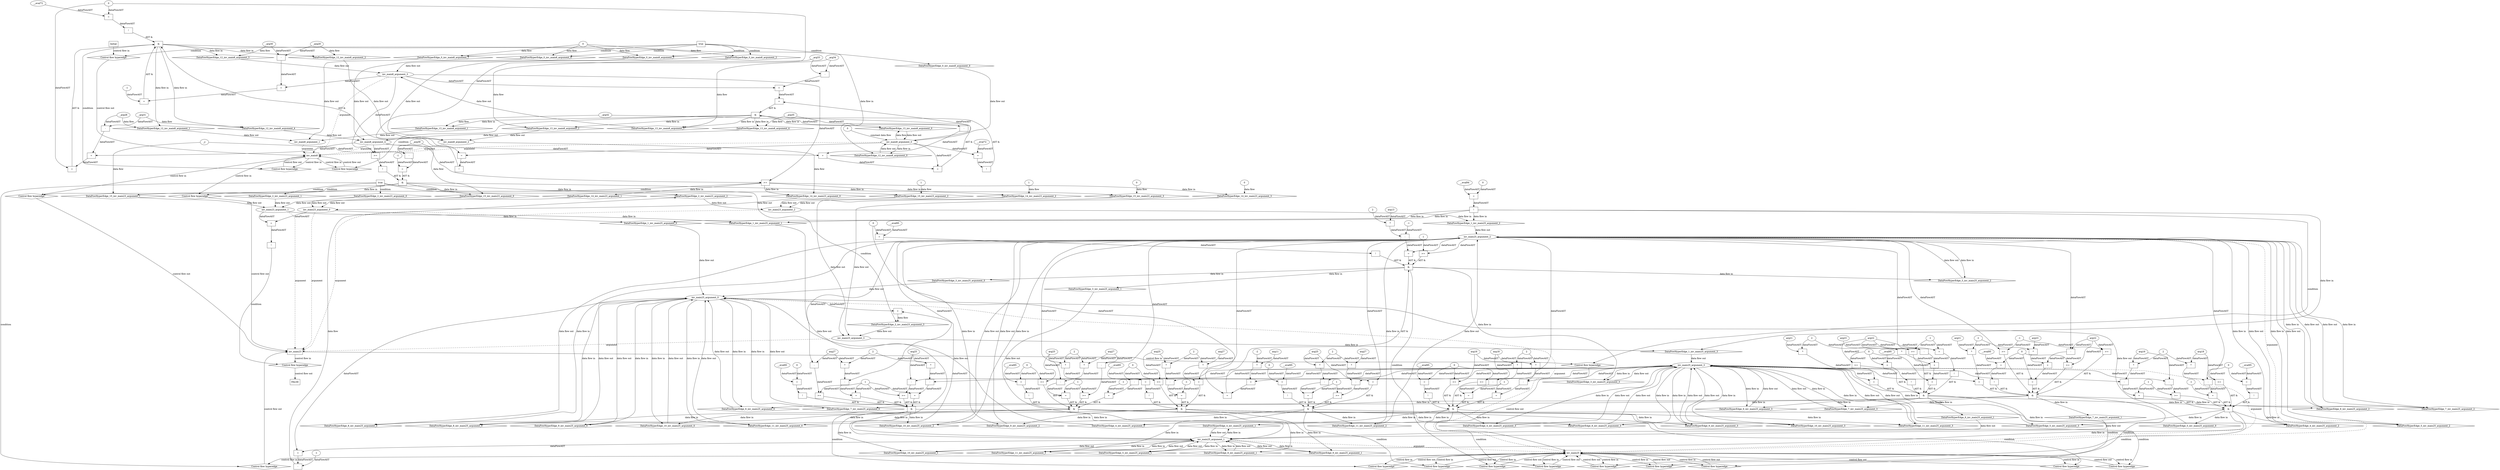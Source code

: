 digraph dag {
inv_main23 [label="inv_main23" nodeName=inv_main23 class=cfn  shape="rect"];
inv_main25 [label="inv_main25" nodeName=inv_main25 class=cfn  shape="rect"];
inv_main8 [label="inv_main8" nodeName=inv_main8 class=cfn  shape="rect"];
FALSE [label="FALSE" nodeName=FALSE class=cfn  shape="rect"];
Initial [label="Initial" nodeName=Initial class=cfn  shape="rect"];
ControlFowHyperEdge_0 [label="Control flow hyperedge" nodeName=ControlFowHyperEdge_0 class=controlFlowHyperEdge shape="diamond"];
Initial -> ControlFowHyperEdge_0[label="control flow in"]
ControlFowHyperEdge_0 -> inv_main8[label="control flow out"]
ControlFowHyperEdge_1 [label="Control flow hyperedge" nodeName=ControlFowHyperEdge_1 class=controlFlowHyperEdge shape="diamond"];
inv_main23 -> ControlFowHyperEdge_1[label="control flow in"]
ControlFowHyperEdge_1 -> inv_main25[label="control flow out"]
ControlFowHyperEdge_2 [label="Control flow hyperedge" nodeName=ControlFowHyperEdge_2 class=controlFlowHyperEdge shape="diamond"];
inv_main25 -> ControlFowHyperEdge_2[label="control flow in"]
ControlFowHyperEdge_2 -> inv_main23[label="control flow out"]
ControlFowHyperEdge_3 [label="Control flow hyperedge" nodeName=ControlFowHyperEdge_3 class=controlFlowHyperEdge shape="diamond"];
inv_main25 -> ControlFowHyperEdge_3[label="control flow in"]
ControlFowHyperEdge_3 -> inv_main25[label="control flow out"]
ControlFowHyperEdge_4 [label="Control flow hyperedge" nodeName=ControlFowHyperEdge_4 class=controlFlowHyperEdge shape="diamond"];
inv_main25 -> ControlFowHyperEdge_4[label="control flow in"]
ControlFowHyperEdge_4 -> inv_main25[label="control flow out"]
ControlFowHyperEdge_5 [label="Control flow hyperedge" nodeName=ControlFowHyperEdge_5 class=controlFlowHyperEdge shape="diamond"];
inv_main25 -> ControlFowHyperEdge_5[label="control flow in"]
ControlFowHyperEdge_5 -> inv_main25[label="control flow out"]
ControlFowHyperEdge_6 [label="Control flow hyperedge" nodeName=ControlFowHyperEdge_6 class=controlFlowHyperEdge shape="diamond"];
inv_main25 -> ControlFowHyperEdge_6[label="control flow in"]
ControlFowHyperEdge_6 -> inv_main25[label="control flow out"]
ControlFowHyperEdge_7 [label="Control flow hyperedge" nodeName=ControlFowHyperEdge_7 class=controlFlowHyperEdge shape="diamond"];
inv_main25 -> ControlFowHyperEdge_7[label="control flow in"]
ControlFowHyperEdge_7 -> inv_main25[label="control flow out"]
ControlFowHyperEdge_8 [label="Control flow hyperedge" nodeName=ControlFowHyperEdge_8 class=controlFlowHyperEdge shape="diamond"];
inv_main25 -> ControlFowHyperEdge_8[label="control flow in"]
ControlFowHyperEdge_8 -> inv_main25[label="control flow out"]
ControlFowHyperEdge_9 [label="Control flow hyperedge" nodeName=ControlFowHyperEdge_9 class=controlFlowHyperEdge shape="diamond"];
inv_main25 -> ControlFowHyperEdge_9[label="control flow in"]
ControlFowHyperEdge_9 -> inv_main25[label="control flow out"]
ControlFowHyperEdge_10 [label="Control flow hyperedge" nodeName=ControlFowHyperEdge_10 class=controlFlowHyperEdge shape="diamond"];
inv_main25 -> ControlFowHyperEdge_10[label="control flow in"]
ControlFowHyperEdge_10 -> inv_main25[label="control flow out"]
ControlFowHyperEdge_11 [label="Control flow hyperedge" nodeName=ControlFowHyperEdge_11 class=controlFlowHyperEdge shape="diamond"];
inv_main25 -> ControlFowHyperEdge_11[label="control flow in"]
ControlFowHyperEdge_11 -> inv_main25[label="control flow out"]
ControlFowHyperEdge_12 [label="Control flow hyperedge" nodeName=ControlFowHyperEdge_12 class=controlFlowHyperEdge shape="diamond"];
inv_main8 -> ControlFowHyperEdge_12[label="control flow in"]
ControlFowHyperEdge_12 -> inv_main8[label="control flow out"]
ControlFowHyperEdge_13 [label="Control flow hyperedge" nodeName=ControlFowHyperEdge_13 class=controlFlowHyperEdge shape="diamond"];
inv_main8 -> ControlFowHyperEdge_13[label="control flow in"]
ControlFowHyperEdge_13 -> inv_main8[label="control flow out"]
ControlFowHyperEdge_14 [label="Control flow hyperedge" nodeName=ControlFowHyperEdge_14 class=controlFlowHyperEdge shape="diamond"];
inv_main8 -> ControlFowHyperEdge_14[label="control flow in"]
ControlFowHyperEdge_14 -> inv_main23[label="control flow out"]
ControlFowHyperEdge_15 [label="Control flow hyperedge" nodeName=ControlFowHyperEdge_15 class=controlFlowHyperEdge shape="diamond"];
inv_main8 -> ControlFowHyperEdge_15[label="control flow in"]
ControlFowHyperEdge_15 -> inv_main23[label="control flow out"]
ControlFowHyperEdge_16 [label="Control flow hyperedge" nodeName=ControlFowHyperEdge_16 class=controlFlowHyperEdge shape="diamond"];
inv_main23 -> ControlFowHyperEdge_16[label="control flow in"]
ControlFowHyperEdge_16 -> FALSE[label="control flow out"]
inv_main8_argument_0 [label="inv_main8_argument_0" nodeName=argument0 class=argument  head=inv_main8 shape="oval"];
inv_main8_argument_0 -> inv_main8[label="argument" style="dashed"]
inv_main8_argument_1 [label="inv_main8_argument_1" nodeName=argument1 class=argument  head=inv_main8 shape="oval"];
inv_main8_argument_1 -> inv_main8[label="argument" style="dashed"]
inv_main8_argument_2 [label="inv_main8_argument_2" nodeName=argument2 class=argument  head=inv_main8 shape="oval"];
inv_main8_argument_2 -> inv_main8[label="argument" style="dashed"]
inv_main8_argument_3 [label="inv_main8_argument_3" nodeName=argument3 class=argument  head=inv_main8 shape="oval"];
inv_main8_argument_3 -> inv_main8[label="argument" style="dashed"]
inv_main8_argument_4 [label="inv_main8_argument_4" nodeName=argument4 class=argument  head=inv_main8 shape="oval"];
inv_main8_argument_4 -> inv_main8[label="argument" style="dashed"]
inv_main25_argument_0 [label="inv_main25_argument_0" nodeName=argument0 class=argument  head=inv_main25 shape="oval"];
inv_main25_argument_0 -> inv_main25[label="argument" style="dashed"]
inv_main25_argument_1 [label="inv_main25_argument_1" nodeName=argument1 class=argument  head=inv_main25 shape="oval"];
inv_main25_argument_1 -> inv_main25[label="argument" style="dashed"]
inv_main25_argument_2 [label="inv_main25_argument_2" nodeName=argument2 class=argument  head=inv_main25 shape="oval"];
inv_main25_argument_2 -> inv_main25[label="argument" style="dashed"]
inv_main25_argument_3 [label="inv_main25_argument_3" nodeName=argument3 class=argument  head=inv_main25 shape="oval"];
inv_main25_argument_3 -> inv_main25[label="argument" style="dashed"]
inv_main23_argument_0 [label="inv_main23_argument_0" nodeName=argument0 class=argument  head=inv_main23 shape="oval"];
inv_main23_argument_0 -> inv_main23[label="argument" style="dashed"]
inv_main23_argument_1 [label="inv_main23_argument_1" nodeName=argument1 class=argument  head=inv_main23 shape="oval"];
inv_main23_argument_1 -> inv_main23[label="argument" style="dashed"]
inv_main23_argument_2 [label="inv_main23_argument_2" nodeName=argument2 class=argument  head=inv_main23 shape="oval"];
inv_main23_argument_2 -> inv_main23[label="argument" style="dashed"]
inv_main23_argument_3 [label="inv_main23_argument_3" nodeName=argument3 class=argument  head=inv_main23 shape="oval"];
inv_main23_argument_3 -> inv_main23[label="argument" style="dashed"]

true_0 [label="true" nodeName=true_0 class=true shape="rect"];
true_0->ControlFowHyperEdge_0 [label="condition"];
xxxinv_main8___Initial_0xxxdataFlow_0_node_0 [label="0" nodeName=xxxinv_main8___Initial_0xxxdataFlow_0_node_0 class=Literal ];

xxxinv_main8___Initial_0xxxdataFlow_0_node_0->DataFowHyperEdge_0_inv_main8_argument_1 [label="data flow"];

xxxinv_main8___Initial_0xxxdataFlow_0_node_0->DataFowHyperEdge_0_inv_main8_argument_2 [label="data flow"];

xxxinv_main8___Initial_0xxxdataFlow_0_node_0->DataFowHyperEdge_0_inv_main8_argument_3 [label="data flow"];

xxxinv_main8___Initial_0xxxdataFlow_0_node_0->DataFowHyperEdge_0_inv_main8_argument_4 [label="data flow"];
xxxinv_main25___inv_main23_1xxxguard_0_node_0 [label="!" nodeName=xxxinv_main25___inv_main23_1xxxguard_0_node_0 class=Operator shape="rect"];
xxxinv_main25___inv_main23_1xxxguard_0_node_1 [label="=" nodeName=xxxinv_main25___inv_main23_1xxxguard_0_node_1 class=Operator  shape="rect"];
xxxinv_main25___inv_main23_1xxxguard_0_node_2 [label="__eval94" nodeName=xxxinv_main25___inv_main23_1xxxguard_0_node_2 class=Constant ];
xxxinv_main25___inv_main23_1xxxguard_0_node_3 [label="0" nodeName=xxxinv_main25___inv_main23_1xxxguard_0_node_3 class=Literal ];
xxxinv_main25___inv_main23_1xxxguard_0_node_1->xxxinv_main25___inv_main23_1xxxguard_0_node_0[label="dataFlowAST"]
xxxinv_main25___inv_main23_1xxxguard_0_node_2->xxxinv_main25___inv_main23_1xxxguard_0_node_1[label="dataFlowAST"]
xxxinv_main25___inv_main23_1xxxguard_0_node_3->xxxinv_main25___inv_main23_1xxxguard_0_node_1[label="dataFlowAST"]

xxxinv_main25___inv_main23_1xxxguard_0_node_0->ControlFowHyperEdge_1 [label="condition"];
true_2 [label="true" nodeName=true_2 class=true shape="rect"];
true_2->ControlFowHyperEdge_2 [label="condition"];
xxxinv_main23___inv_main25_2xxxdataFlow_0_node_0 [label="-" nodeName=xxxinv_main23___inv_main25_2xxxdataFlow_0_node_0 class= Operator shape="rect"];
xxxinv_main23___inv_main25_2xxxdataFlow_0_node_1 [label="+" nodeName=xxxinv_main23___inv_main25_2xxxdataFlow_0_node_1 class= Operator shape="rect"];
xxxinv_main23___inv_main25_2xxxdataFlow_0_node_4 [label="-1" nodeName=xxxinv_main23___inv_main25_2xxxdataFlow_0_node_4 class=Literal ];
xxxinv_main23___inv_main25_2xxxdataFlow_0_node_1->xxxinv_main23___inv_main25_2xxxdataFlow_0_node_0[label="dataFlowAST"]
xxxinv_main23___inv_main25_2xxxdataFlow_0_node_4->xxxinv_main23___inv_main25_2xxxdataFlow_0_node_0[label="dataFlowAST"]
inv_main25_argument_0->xxxinv_main23___inv_main25_2xxxdataFlow_0_node_1[label="dataFlowAST"]
inv_main25_argument_1->xxxinv_main23___inv_main25_2xxxdataFlow_0_node_1[label="dataFlowAST"]

xxxinv_main23___inv_main25_2xxxdataFlow_0_node_0->DataFowHyperEdge_2_inv_main23_argument_2 [label="data flow"];
xxxinv_main23___inv_main25_2xxxdataFlow1_node_0 [label="+" nodeName=xxxinv_main23___inv_main25_2xxxdataFlow1_node_0 class= Operator shape="rect"];
inv_main25_argument_0->xxxinv_main23___inv_main25_2xxxdataFlow1_node_0[label="dataFlowAST"]
inv_main25_argument_1->xxxinv_main23___inv_main25_2xxxdataFlow1_node_0[label="dataFlowAST"]

xxxinv_main23___inv_main25_2xxxdataFlow1_node_0->DataFowHyperEdge_2_inv_main23_argument_3 [label="data flow"];
xxxinv_main25___inv_main25_3xxx_and [label="&" nodeName=xxxinv_main25___inv_main25_3xxx_and class=Operator shape="rect"];
xxxinv_main25___inv_main25_3xxxguard_0_node_0 [label="=" nodeName=xxxinv_main25___inv_main25_3xxxguard_0_node_0 class=Operator  shape="rect"];
xxxinv_main25___inv_main25_3xxxguard_0_node_1 [label="+" nodeName=xxxinv_main25___inv_main25_3xxxguard_0_node_1 class= Operator shape="rect"];
xxxinv_main25___inv_main25_3xxxguard_0_node_3 [label="*" nodeName=xxxinv_main25___inv_main25_3xxxguard_0_node_3 class=Operator  shape="rect"];
xxxinv_main25___inv_main25_3xxxguard_0_node_4 [label="-2" nodeName=xxxinv_main25___inv_main25_3xxxguard_0_node_4 class=Coeff ];
xxxinv_main25___inv_main25_3xxxguard_0_node_5 [label="arg11" nodeName=xxxinv_main25___inv_main25_3xxxguard_0_node_5 class=Constant ];
xxxinv_main25___inv_main25_3xxxguard_0_node_6 [label="0" nodeName=xxxinv_main25___inv_main25_3xxxguard_0_node_6 class=Literal ];
xxxinv_main25___inv_main25_3xxxguard_0_node_1->xxxinv_main25___inv_main25_3xxxguard_0_node_0[label="dataFlowAST"]
xxxinv_main25___inv_main25_3xxxguard_0_node_6->xxxinv_main25___inv_main25_3xxxguard_0_node_0[label="dataFlowAST"]
inv_main25_argument_3->xxxinv_main25___inv_main25_3xxxguard_0_node_1[label="dataFlowAST"]
xxxinv_main25___inv_main25_3xxxguard_0_node_3->xxxinv_main25___inv_main25_3xxxguard_0_node_1[label="dataFlowAST"]
xxxinv_main25___inv_main25_3xxxguard_0_node_5->xxxinv_main25___inv_main25_3xxxguard_0_node_3[label="dataFlowAST"]
xxxinv_main25___inv_main25_3xxxguard_0_node_4->xxxinv_main25___inv_main25_3xxxguard_0_node_3[label="dataFlowAST"]

xxxinv_main25___inv_main25_3xxxguard_0_node_0->xxxinv_main25___inv_main25_3xxx_and [label="AST &"];
xxxinv_main25___inv_main25_3xxxguard1_node_0 [label=">=" nodeName=xxxinv_main25___inv_main25_3xxxguard1_node_0 class=Operator  shape="rect"];
xxxinv_main25___inv_main25_3xxxguard1_node_2 [label="1" nodeName=xxxinv_main25___inv_main25_3xxxguard1_node_2 class=Literal ];
inv_main25_argument_2->xxxinv_main25___inv_main25_3xxxguard1_node_0[label="dataFlowAST"]
xxxinv_main25___inv_main25_3xxxguard1_node_2->xxxinv_main25___inv_main25_3xxxguard1_node_0[label="dataFlowAST"]

xxxinv_main25___inv_main25_3xxxguard1_node_0->xxxinv_main25___inv_main25_3xxx_and [label="AST &"];
xxxinv_main25___inv_main25_3xxxguard2_node_0 [label="=" nodeName=xxxinv_main25___inv_main25_3xxxguard2_node_0 class=Operator  shape="rect"];
xxxinv_main25___inv_main25_3xxxguard2_node_2 [label="-" nodeName=xxxinv_main25___inv_main25_3xxxguard2_node_2 class= Operator shape="rect"];
xxxinv_main25___inv_main25_3xxxguard2_node_3 [label="*" nodeName=xxxinv_main25___inv_main25_3xxxguard2_node_3 class=Operator  shape="rect"];
xxxinv_main25___inv_main25_3xxxguard2_node_4 [label="2" nodeName=xxxinv_main25___inv_main25_3xxxguard2_node_4 class=Coeff ];
xxxinv_main25___inv_main25_3xxxguard2_node_5 [label="arg13" nodeName=xxxinv_main25___inv_main25_3xxxguard2_node_5 class=Constant ];
xxxinv_main25___inv_main25_3xxxguard2_node_6 [label="-1" nodeName=xxxinv_main25___inv_main25_3xxxguard2_node_6 class=Literal ];
inv_main25_argument_2->xxxinv_main25___inv_main25_3xxxguard2_node_0[label="dataFlowAST"]
xxxinv_main25___inv_main25_3xxxguard2_node_2->xxxinv_main25___inv_main25_3xxxguard2_node_0[label="dataFlowAST"]
xxxinv_main25___inv_main25_3xxxguard2_node_3->xxxinv_main25___inv_main25_3xxxguard2_node_2[label="dataFlowAST"]
xxxinv_main25___inv_main25_3xxxguard2_node_6->xxxinv_main25___inv_main25_3xxxguard2_node_2[label="dataFlowAST"]
xxxinv_main25___inv_main25_3xxxguard2_node_4->xxxinv_main25___inv_main25_3xxxguard2_node_3[label="dataFlowAST"]
xxxinv_main25___inv_main25_3xxxguard2_node_5->xxxinv_main25___inv_main25_3xxxguard2_node_3[label="dataFlowAST"]

xxxinv_main25___inv_main25_3xxxguard2_node_0->xxxinv_main25___inv_main25_3xxx_and [label="AST &"];
xxxinv_main25___inv_main25_3xxxguard3_node_0 [label="!" nodeName=xxxinv_main25___inv_main25_3xxxguard3_node_0 class=Operator shape="rect"];
xxxinv_main25___inv_main25_3xxxguard3_node_1 [label="=" nodeName=xxxinv_main25___inv_main25_3xxxguard3_node_1 class=Operator  shape="rect"];
xxxinv_main25___inv_main25_3xxxguard3_node_2 [label="__eval95" nodeName=xxxinv_main25___inv_main25_3xxxguard3_node_2 class=Constant ];
xxxinv_main25___inv_main25_3xxxguard3_node_1->xxxinv_main25___inv_main25_3xxxguard3_node_0[label="dataFlowAST"]
xxxinv_main25___inv_main25_3xxxguard3_node_2->xxxinv_main25___inv_main25_3xxxguard3_node_1[label="dataFlowAST"]
xxxinv_main25___inv_main25_3xxxguard_0_node_6->xxxinv_main25___inv_main25_3xxxguard3_node_1[label="dataFlowAST"]

xxxinv_main25___inv_main25_3xxxguard3_node_0->xxxinv_main25___inv_main25_3xxx_and [label="AST &"];
xxxinv_main25___inv_main25_3xxx_and->ControlFowHyperEdge_3 [label="condition"];
xxxinv_main25___inv_main25_4xxx_and [label="&" nodeName=xxxinv_main25___inv_main25_4xxx_and class=Operator shape="rect"];
xxxinv_main25___inv_main25_4xxxguard2_node_0 [label="=" nodeName=xxxinv_main25___inv_main25_4xxxguard2_node_0 class=Operator  shape="rect"];
xxxinv_main25___inv_main25_4xxxguard2_node_1 [label="-" nodeName=xxxinv_main25___inv_main25_4xxxguard2_node_1 class= Operator shape="rect"];
xxxinv_main25___inv_main25_4xxxguard2_node_2 [label="*" nodeName=xxxinv_main25___inv_main25_4xxxguard2_node_2 class=Operator  shape="rect"];
xxxinv_main25___inv_main25_4xxxguard2_node_3 [label="2" nodeName=xxxinv_main25___inv_main25_4xxxguard2_node_3 class=Coeff ];
xxxinv_main25___inv_main25_4xxxguard2_node_6 [label="-1" nodeName=xxxinv_main25___inv_main25_4xxxguard2_node_6 class=Literal ];
xxxinv_main25___inv_main25_4xxxguard2_node_1->xxxinv_main25___inv_main25_4xxxguard2_node_0[label="dataFlowAST"]
xxxinv_main25___inv_main25_4xxxguard2_node_6->xxxinv_main25___inv_main25_4xxxguard2_node_0[label="dataFlowAST"]
xxxinv_main25___inv_main25_4xxxguard2_node_2->xxxinv_main25___inv_main25_4xxxguard2_node_1[label="dataFlowAST"]
inv_main25_argument_2->xxxinv_main25___inv_main25_4xxxguard2_node_1[label="dataFlowAST"]
xxxinv_main25___inv_main25_4xxxguard2_node_3->xxxinv_main25___inv_main25_4xxxguard2_node_2[label="dataFlowAST"]
xxxinv_main25___inv_main25_4xxxguard1_node_1->xxxinv_main25___inv_main25_4xxxguard2_node_2[label="dataFlowAST"]

xxxinv_main25___inv_main25_4xxxguard2_node_0->xxxinv_main25___inv_main25_4xxx_and [label="AST &"];
xxxinv_main25___inv_main25_4xxxguard_0_node_0 [label=">=" nodeName=xxxinv_main25___inv_main25_4xxxguard_0_node_0 class=Operator  shape="rect"];
xxxinv_main25___inv_main25_4xxxguard_0_node_1 [label="arg16" nodeName=xxxinv_main25___inv_main25_4xxxguard_0_node_1 class=Constant ];
xxxinv_main25___inv_main25_4xxxguard_0_node_2 [label="0" nodeName=xxxinv_main25___inv_main25_4xxxguard_0_node_2 class=Literal ];
xxxinv_main25___inv_main25_4xxxguard_0_node_1->xxxinv_main25___inv_main25_4xxxguard_0_node_0[label="dataFlowAST"]
xxxinv_main25___inv_main25_4xxxguard_0_node_2->xxxinv_main25___inv_main25_4xxxguard_0_node_0[label="dataFlowAST"]

xxxinv_main25___inv_main25_4xxxguard_0_node_0->xxxinv_main25___inv_main25_4xxx_and [label="AST &"];
xxxinv_main25___inv_main25_4xxxguard1_node_0 [label=">=" nodeName=xxxinv_main25___inv_main25_4xxxguard1_node_0 class=Operator  shape="rect"];
xxxinv_main25___inv_main25_4xxxguard1_node_1 [label="arg18" nodeName=xxxinv_main25___inv_main25_4xxxguard1_node_1 class=Constant ];
xxxinv_main25___inv_main25_4xxxguard1_node_1->xxxinv_main25___inv_main25_4xxxguard1_node_0[label="dataFlowAST"]
xxxinv_main25___inv_main25_4xxxguard_0_node_2->xxxinv_main25___inv_main25_4xxxguard1_node_0[label="dataFlowAST"]

xxxinv_main25___inv_main25_4xxxguard1_node_0->xxxinv_main25___inv_main25_4xxx_and [label="AST &"];
xxxinv_main25___inv_main25_4xxxguard4_node_0 [label="!" nodeName=xxxinv_main25___inv_main25_4xxxguard4_node_0 class=Operator shape="rect"];
xxxinv_main25___inv_main25_4xxxguard4_node_1 [label="=" nodeName=xxxinv_main25___inv_main25_4xxxguard4_node_1 class=Operator  shape="rect"];
xxxinv_main25___inv_main25_4xxxguard4_node_2 [label="__eval95" nodeName=xxxinv_main25___inv_main25_4xxxguard4_node_2 class=Constant ];
xxxinv_main25___inv_main25_4xxxguard4_node_1->xxxinv_main25___inv_main25_4xxxguard4_node_0[label="dataFlowAST"]
xxxinv_main25___inv_main25_4xxxguard4_node_2->xxxinv_main25___inv_main25_4xxxguard4_node_1[label="dataFlowAST"]
xxxinv_main25___inv_main25_4xxxguard_0_node_2->xxxinv_main25___inv_main25_4xxxguard4_node_1[label="dataFlowAST"]

xxxinv_main25___inv_main25_4xxxguard4_node_0->xxxinv_main25___inv_main25_4xxx_and [label="AST &"];
xxxinv_main25___inv_main25_4xxxguard3_node_0 [label="=" nodeName=xxxinv_main25___inv_main25_4xxxguard3_node_0 class=Operator  shape="rect"];
xxxinv_main25___inv_main25_4xxxguard3_node_1 [label="-" nodeName=xxxinv_main25___inv_main25_4xxxguard3_node_1 class= Operator shape="rect"];
xxxinv_main25___inv_main25_4xxxguard3_node_2 [label="*" nodeName=xxxinv_main25___inv_main25_4xxxguard3_node_2 class=Operator  shape="rect"];
xxxinv_main25___inv_main25_4xxxguard2_node_3 [label="2" nodeName=xxxinv_main25___inv_main25_4xxxguard2_node_3 class=Coeff ];
xxxinv_main25___inv_main25_4xxxguard3_node_1->xxxinv_main25___inv_main25_4xxxguard3_node_0[label="dataFlowAST"]
xxxinv_main25___inv_main25_4xxxguard2_node_6->xxxinv_main25___inv_main25_4xxxguard3_node_0[label="dataFlowAST"]
xxxinv_main25___inv_main25_4xxxguard3_node_2->xxxinv_main25___inv_main25_4xxxguard3_node_1[label="dataFlowAST"]
inv_main25_argument_3->xxxinv_main25___inv_main25_4xxxguard3_node_1[label="dataFlowAST"]
xxxinv_main25___inv_main25_4xxxguard2_node_3->xxxinv_main25___inv_main25_4xxxguard3_node_2[label="dataFlowAST"]
xxxinv_main25___inv_main25_4xxxguard_0_node_1->xxxinv_main25___inv_main25_4xxxguard3_node_2[label="dataFlowAST"]

xxxinv_main25___inv_main25_4xxxguard3_node_0->xxxinv_main25___inv_main25_4xxx_and [label="AST &"];
xxxinv_main25___inv_main25_4xxx_and->ControlFowHyperEdge_4 [label="condition"];
xxxinv_main25___inv_main25_5xxx_and [label="&" nodeName=xxxinv_main25___inv_main25_5xxx_and class=Operator shape="rect"];
xxxinv_main25___inv_main25_5xxxguard3_node_0 [label="=" nodeName=xxxinv_main25___inv_main25_5xxxguard3_node_0 class=Operator  shape="rect"];
xxxinv_main25___inv_main25_5xxxguard3_node_1 [label="-" nodeName=xxxinv_main25___inv_main25_5xxxguard3_node_1 class= Operator shape="rect"];
xxxinv_main25___inv_main25_5xxxguard3_node_2 [label="*" nodeName=xxxinv_main25___inv_main25_5xxxguard3_node_2 class=Operator  shape="rect"];
xxxinv_main25___inv_main25_5xxxguard2_node_3 [label="2" nodeName=xxxinv_main25___inv_main25_5xxxguard2_node_3 class=Coeff ];
xxxinv_main25___inv_main25_5xxxguard3_node_1->xxxinv_main25___inv_main25_5xxxguard3_node_0[label="dataFlowAST"]
xxxinv_main25___inv_main25_5xxxguard_0_node_4->xxxinv_main25___inv_main25_5xxxguard3_node_0[label="dataFlowAST"]
xxxinv_main25___inv_main25_5xxxguard3_node_2->xxxinv_main25___inv_main25_5xxxguard3_node_1[label="dataFlowAST"]
inv_main25_argument_3->xxxinv_main25___inv_main25_5xxxguard3_node_1[label="dataFlowAST"]
xxxinv_main25___inv_main25_5xxxguard2_node_3->xxxinv_main25___inv_main25_5xxxguard3_node_2[label="dataFlowAST"]
xxxinv_main25___inv_main25_5xxxguard_0_node_2->xxxinv_main25___inv_main25_5xxxguard3_node_2[label="dataFlowAST"]

xxxinv_main25___inv_main25_5xxxguard3_node_0->xxxinv_main25___inv_main25_5xxx_and [label="AST &"];
xxxinv_main25___inv_main25_5xxxguard1_node_0 [label=">=" nodeName=xxxinv_main25___inv_main25_5xxxguard1_node_0 class=Operator  shape="rect"];
xxxinv_main25___inv_main25_5xxxguard1_node_1 [label="arg18" nodeName=xxxinv_main25___inv_main25_5xxxguard1_node_1 class=Constant ];
xxxinv_main25___inv_main25_5xxxguard1_node_2 [label="0" nodeName=xxxinv_main25___inv_main25_5xxxguard1_node_2 class=Literal ];
xxxinv_main25___inv_main25_5xxxguard1_node_1->xxxinv_main25___inv_main25_5xxxguard1_node_0[label="dataFlowAST"]
xxxinv_main25___inv_main25_5xxxguard1_node_2->xxxinv_main25___inv_main25_5xxxguard1_node_0[label="dataFlowAST"]

xxxinv_main25___inv_main25_5xxxguard1_node_0->xxxinv_main25___inv_main25_5xxx_and [label="AST &"];
xxxinv_main25___inv_main25_5xxxguard2_node_0 [label="=" nodeName=xxxinv_main25___inv_main25_5xxxguard2_node_0 class=Operator  shape="rect"];
xxxinv_main25___inv_main25_5xxxguard2_node_1 [label="-" nodeName=xxxinv_main25___inv_main25_5xxxguard2_node_1 class= Operator shape="rect"];
xxxinv_main25___inv_main25_5xxxguard2_node_2 [label="*" nodeName=xxxinv_main25___inv_main25_5xxxguard2_node_2 class=Operator  shape="rect"];
xxxinv_main25___inv_main25_5xxxguard2_node_3 [label="2" nodeName=xxxinv_main25___inv_main25_5xxxguard2_node_3 class=Coeff ];
xxxinv_main25___inv_main25_5xxxguard2_node_6 [label="-1" nodeName=xxxinv_main25___inv_main25_5xxxguard2_node_6 class=Literal ];
xxxinv_main25___inv_main25_5xxxguard2_node_1->xxxinv_main25___inv_main25_5xxxguard2_node_0[label="dataFlowAST"]
xxxinv_main25___inv_main25_5xxxguard2_node_6->xxxinv_main25___inv_main25_5xxxguard2_node_0[label="dataFlowAST"]
xxxinv_main25___inv_main25_5xxxguard2_node_2->xxxinv_main25___inv_main25_5xxxguard2_node_1[label="dataFlowAST"]
inv_main25_argument_2->xxxinv_main25___inv_main25_5xxxguard2_node_1[label="dataFlowAST"]
xxxinv_main25___inv_main25_5xxxguard2_node_3->xxxinv_main25___inv_main25_5xxxguard2_node_2[label="dataFlowAST"]
xxxinv_main25___inv_main25_5xxxguard1_node_1->xxxinv_main25___inv_main25_5xxxguard2_node_2[label="dataFlowAST"]

xxxinv_main25___inv_main25_5xxxguard2_node_0->xxxinv_main25___inv_main25_5xxx_and [label="AST &"];
xxxinv_main25___inv_main25_5xxxguard4_node_0 [label="!" nodeName=xxxinv_main25___inv_main25_5xxxguard4_node_0 class=Operator shape="rect"];
xxxinv_main25___inv_main25_5xxxguard4_node_1 [label="=" nodeName=xxxinv_main25___inv_main25_5xxxguard4_node_1 class=Operator  shape="rect"];
xxxinv_main25___inv_main25_5xxxguard4_node_2 [label="__eval95" nodeName=xxxinv_main25___inv_main25_5xxxguard4_node_2 class=Constant ];
xxxinv_main25___inv_main25_5xxxguard4_node_1->xxxinv_main25___inv_main25_5xxxguard4_node_0[label="dataFlowAST"]
xxxinv_main25___inv_main25_5xxxguard4_node_2->xxxinv_main25___inv_main25_5xxxguard4_node_1[label="dataFlowAST"]
xxxinv_main25___inv_main25_5xxxguard1_node_2->xxxinv_main25___inv_main25_5xxxguard4_node_1[label="dataFlowAST"]

xxxinv_main25___inv_main25_5xxxguard4_node_0->xxxinv_main25___inv_main25_5xxx_and [label="AST &"];
xxxinv_main25___inv_main25_5xxxguard_0_node_0 [label=">=" nodeName=xxxinv_main25___inv_main25_5xxxguard_0_node_0 class=Operator  shape="rect"];
xxxinv_main25___inv_main25_5xxxguard_0_node_1 [label="-" nodeName=xxxinv_main25___inv_main25_5xxxguard_0_node_1 class= Operator shape="rect"];
xxxinv_main25___inv_main25_5xxxguard_0_node_2 [label="arg16" nodeName=xxxinv_main25___inv_main25_5xxxguard_0_node_2 class=Constant ];
xxxinv_main25___inv_main25_5xxxguard_0_node_4 [label="1" nodeName=xxxinv_main25___inv_main25_5xxxguard_0_node_4 class=Literal ];
xxxinv_main25___inv_main25_5xxxguard_0_node_1->xxxinv_main25___inv_main25_5xxxguard_0_node_0[label="dataFlowAST"]
xxxinv_main25___inv_main25_5xxxguard_0_node_4->xxxinv_main25___inv_main25_5xxxguard_0_node_0[label="dataFlowAST"]
xxxinv_main25___inv_main25_5xxxguard_0_node_2->xxxinv_main25___inv_main25_5xxxguard_0_node_1[label="dataFlowAST"]
inv_main25_argument_3->xxxinv_main25___inv_main25_5xxxguard_0_node_1[label="dataFlowAST"]

xxxinv_main25___inv_main25_5xxxguard_0_node_0->xxxinv_main25___inv_main25_5xxx_and [label="AST &"];
xxxinv_main25___inv_main25_5xxx_and->ControlFowHyperEdge_5 [label="condition"];
xxxinv_main25___inv_main25_6xxx_and [label="&" nodeName=xxxinv_main25___inv_main25_6xxx_and class=Operator shape="rect"];
xxxinv_main25___inv_main25_6xxxguard1_node_0 [label=">=" nodeName=xxxinv_main25___inv_main25_6xxxguard1_node_0 class=Operator  shape="rect"];
xxxinv_main25___inv_main25_6xxxguard1_node_2 [label="-1" nodeName=xxxinv_main25___inv_main25_6xxxguard1_node_2 class=Literal ];
xxxinv_main25___inv_main25_6xxxguard_0_node_2->xxxinv_main25___inv_main25_6xxxguard1_node_0[label="dataFlowAST"]
xxxinv_main25___inv_main25_6xxxguard1_node_2->xxxinv_main25___inv_main25_6xxxguard1_node_0[label="dataFlowAST"]

xxxinv_main25___inv_main25_6xxxguard1_node_0->xxxinv_main25___inv_main25_6xxx_and [label="AST &"];
xxxinv_main25___inv_main25_6xxxguard5_node_0 [label="!" nodeName=xxxinv_main25___inv_main25_6xxxguard5_node_0 class=Operator shape="rect"];
xxxinv_main25___inv_main25_6xxxguard5_node_1 [label="=" nodeName=xxxinv_main25___inv_main25_6xxxguard5_node_1 class=Operator  shape="rect"];
xxxinv_main25___inv_main25_6xxxguard5_node_2 [label="__eval95" nodeName=xxxinv_main25___inv_main25_6xxxguard5_node_2 class=Constant ];
xxxinv_main25___inv_main25_6xxxguard5_node_1->xxxinv_main25___inv_main25_6xxxguard5_node_0[label="dataFlowAST"]
xxxinv_main25___inv_main25_6xxxguard5_node_2->xxxinv_main25___inv_main25_6xxxguard5_node_1[label="dataFlowAST"]
xxxinv_main25___inv_main25_6xxxguard_0_node_1->xxxinv_main25___inv_main25_6xxxguard5_node_1[label="dataFlowAST"]

xxxinv_main25___inv_main25_6xxxguard5_node_0->xxxinv_main25___inv_main25_6xxx_and [label="AST &"];
xxxinv_main25___inv_main25_6xxxguard4_node_0 [label="=" nodeName=xxxinv_main25___inv_main25_6xxxguard4_node_0 class=Operator  shape="rect"];
xxxinv_main25___inv_main25_6xxxguard4_node_1 [label="*" nodeName=xxxinv_main25___inv_main25_6xxxguard4_node_1 class=Operator  shape="rect"];
xxxinv_main25___inv_main25_6xxxguard3_node_3 [label="2" nodeName=xxxinv_main25___inv_main25_6xxxguard3_node_3 class=Coeff ];
xxxinv_main25___inv_main25_6xxxguard4_node_3 [label="arg21" nodeName=xxxinv_main25___inv_main25_6xxxguard4_node_3 class=Constant ];
xxxinv_main25___inv_main25_6xxxguard4_node_1->xxxinv_main25___inv_main25_6xxxguard4_node_0[label="dataFlowAST"]
inv_main25_argument_3->xxxinv_main25___inv_main25_6xxxguard4_node_0[label="dataFlowAST"]
xxxinv_main25___inv_main25_6xxxguard3_node_3->xxxinv_main25___inv_main25_6xxxguard4_node_1[label="dataFlowAST"]
xxxinv_main25___inv_main25_6xxxguard4_node_3->xxxinv_main25___inv_main25_6xxxguard4_node_1[label="dataFlowAST"]

xxxinv_main25___inv_main25_6xxxguard4_node_0->xxxinv_main25___inv_main25_6xxx_and [label="AST &"];
xxxinv_main25___inv_main25_6xxxguard3_node_0 [label="=" nodeName=xxxinv_main25___inv_main25_6xxxguard3_node_0 class=Operator  shape="rect"];
xxxinv_main25___inv_main25_6xxxguard3_node_1 [label="+" nodeName=xxxinv_main25___inv_main25_6xxxguard3_node_1 class= Operator shape="rect"];
xxxinv_main25___inv_main25_6xxxguard3_node_2 [label="*" nodeName=xxxinv_main25___inv_main25_6xxxguard3_node_2 class=Operator  shape="rect"];
xxxinv_main25___inv_main25_6xxxguard3_node_3 [label="2" nodeName=xxxinv_main25___inv_main25_6xxxguard3_node_3 class=Coeff ];
xxxinv_main25___inv_main25_6xxxguard3_node_4 [label="arg23" nodeName=xxxinv_main25___inv_main25_6xxxguard3_node_4 class=Constant ];
xxxinv_main25___inv_main25_6xxxguard3_node_5 [label="-" nodeName=xxxinv_main25___inv_main25_6xxxguard3_node_5 class= Operator shape="rect"];
xxxinv_main25___inv_main25_6xxxguard3_node_1->xxxinv_main25___inv_main25_6xxxguard3_node_0[label="dataFlowAST"]
xxxinv_main25___inv_main25_6xxxguard_0_node_1->xxxinv_main25___inv_main25_6xxxguard3_node_0[label="dataFlowAST"]
xxxinv_main25___inv_main25_6xxxguard3_node_2->xxxinv_main25___inv_main25_6xxxguard3_node_1[label="dataFlowAST"]
xxxinv_main25___inv_main25_6xxxguard3_node_5->xxxinv_main25___inv_main25_6xxxguard3_node_1[label="dataFlowAST"]
xxxinv_main25___inv_main25_6xxxguard3_node_3->xxxinv_main25___inv_main25_6xxxguard3_node_2[label="dataFlowAST"]
xxxinv_main25___inv_main25_6xxxguard3_node_4->xxxinv_main25___inv_main25_6xxxguard3_node_2[label="dataFlowAST"]
xxxinv_main25___inv_main25_6xxxguard_0_node_2->xxxinv_main25___inv_main25_6xxxguard3_node_5[label="dataFlowAST"]
inv_main25_argument_2->xxxinv_main25___inv_main25_6xxxguard3_node_5[label="dataFlowAST"]

xxxinv_main25___inv_main25_6xxxguard3_node_0->xxxinv_main25___inv_main25_6xxx_and [label="AST &"];
xxxinv_main25___inv_main25_6xxxguard_0_node_0 [label=">=" nodeName=xxxinv_main25___inv_main25_6xxxguard_0_node_0 class=Operator  shape="rect"];
xxxinv_main25___inv_main25_6xxxguard_0_node_1 [label="0" nodeName=xxxinv_main25___inv_main25_6xxxguard_0_node_1 class=Literal ];
xxxinv_main25___inv_main25_6xxxguard_0_node_2 [label="arg22" nodeName=xxxinv_main25___inv_main25_6xxxguard_0_node_2 class=Constant ];
xxxinv_main25___inv_main25_6xxxguard_0_node_1->xxxinv_main25___inv_main25_6xxxguard_0_node_0[label="dataFlowAST"]
xxxinv_main25___inv_main25_6xxxguard_0_node_2->xxxinv_main25___inv_main25_6xxxguard_0_node_0[label="dataFlowAST"]

xxxinv_main25___inv_main25_6xxxguard_0_node_0->xxxinv_main25___inv_main25_6xxx_and [label="AST &"];
xxxinv_main25___inv_main25_6xxxguard2_node_0 [label="!" nodeName=xxxinv_main25___inv_main25_6xxxguard2_node_0 class=Operator shape="rect"];
xxxinv_main25___inv_main25_6xxxguard2_node_1 [label="=" nodeName=xxxinv_main25___inv_main25_6xxxguard2_node_1 class=Operator  shape="rect"];
xxxinv_main25___inv_main25_6xxxguard2_node_1->xxxinv_main25___inv_main25_6xxxguard2_node_0[label="dataFlowAST"]
xxxinv_main25___inv_main25_6xxxguard_0_node_2->xxxinv_main25___inv_main25_6xxxguard2_node_1[label="dataFlowAST"]
xxxinv_main25___inv_main25_6xxxguard1_node_2->xxxinv_main25___inv_main25_6xxxguard2_node_1[label="dataFlowAST"]

xxxinv_main25___inv_main25_6xxxguard2_node_0->xxxinv_main25___inv_main25_6xxx_and [label="AST &"];
xxxinv_main25___inv_main25_6xxx_and->ControlFowHyperEdge_6 [label="condition"];
xxxinv_main25___inv_main25_7xxx_and [label="&" nodeName=xxxinv_main25___inv_main25_7xxx_and class=Operator shape="rect"];
xxxinv_main25___inv_main25_7xxxguard1_node_0 [label=">=" nodeName=xxxinv_main25___inv_main25_7xxxguard1_node_0 class=Operator  shape="rect"];
xxxinv_main25___inv_main25_7xxxguard1_node_2 [label="-1" nodeName=xxxinv_main25___inv_main25_7xxxguard1_node_2 class=Literal ];
xxxinv_main25___inv_main25_7xxxguard_0_node_2->xxxinv_main25___inv_main25_7xxxguard1_node_0[label="dataFlowAST"]
xxxinv_main25___inv_main25_7xxxguard1_node_2->xxxinv_main25___inv_main25_7xxxguard1_node_0[label="dataFlowAST"]

xxxinv_main25___inv_main25_7xxxguard1_node_0->xxxinv_main25___inv_main25_7xxx_and [label="AST &"];
xxxinv_main25___inv_main25_7xxxguard2_node_0 [label=">=" nodeName=xxxinv_main25___inv_main25_7xxxguard2_node_0 class=Operator  shape="rect"];
xxxinv_main25___inv_main25_7xxxguard1_node_2->xxxinv_main25___inv_main25_7xxxguard2_node_0[label="dataFlowAST"]
inv_main25_argument_2->xxxinv_main25___inv_main25_7xxxguard2_node_0[label="dataFlowAST"]

xxxinv_main25___inv_main25_7xxxguard2_node_0->xxxinv_main25___inv_main25_7xxx_and [label="AST &"];
xxxinv_main25___inv_main25_7xxxguard_0_node_0 [label=">=" nodeName=xxxinv_main25___inv_main25_7xxxguard_0_node_0 class=Operator  shape="rect"];
xxxinv_main25___inv_main25_7xxxguard_0_node_1 [label="0" nodeName=xxxinv_main25___inv_main25_7xxxguard_0_node_1 class=Literal ];
xxxinv_main25___inv_main25_7xxxguard_0_node_2 [label="arg22" nodeName=xxxinv_main25___inv_main25_7xxxguard_0_node_2 class=Constant ];
xxxinv_main25___inv_main25_7xxxguard_0_node_1->xxxinv_main25___inv_main25_7xxxguard_0_node_0[label="dataFlowAST"]
xxxinv_main25___inv_main25_7xxxguard_0_node_2->xxxinv_main25___inv_main25_7xxxguard_0_node_0[label="dataFlowAST"]

xxxinv_main25___inv_main25_7xxxguard_0_node_0->xxxinv_main25___inv_main25_7xxx_and [label="AST &"];
xxxinv_main25___inv_main25_7xxxguard4_node_0 [label="=" nodeName=xxxinv_main25___inv_main25_7xxxguard4_node_0 class=Operator  shape="rect"];
xxxinv_main25___inv_main25_7xxxguard4_node_1 [label="*" nodeName=xxxinv_main25___inv_main25_7xxxguard4_node_1 class=Operator  shape="rect"];
xxxinv_main25___inv_main25_7xxxguard3_node_3 [label="2" nodeName=xxxinv_main25___inv_main25_7xxxguard3_node_3 class=Coeff ];
xxxinv_main25___inv_main25_7xxxguard4_node_3 [label="arg21" nodeName=xxxinv_main25___inv_main25_7xxxguard4_node_3 class=Constant ];
xxxinv_main25___inv_main25_7xxxguard4_node_1->xxxinv_main25___inv_main25_7xxxguard4_node_0[label="dataFlowAST"]
inv_main25_argument_3->xxxinv_main25___inv_main25_7xxxguard4_node_0[label="dataFlowAST"]
xxxinv_main25___inv_main25_7xxxguard3_node_3->xxxinv_main25___inv_main25_7xxxguard4_node_1[label="dataFlowAST"]
xxxinv_main25___inv_main25_7xxxguard4_node_3->xxxinv_main25___inv_main25_7xxxguard4_node_1[label="dataFlowAST"]

xxxinv_main25___inv_main25_7xxxguard4_node_0->xxxinv_main25___inv_main25_7xxx_and [label="AST &"];
xxxinv_main25___inv_main25_7xxxguard5_node_0 [label="!" nodeName=xxxinv_main25___inv_main25_7xxxguard5_node_0 class=Operator shape="rect"];
xxxinv_main25___inv_main25_7xxxguard5_node_1 [label="=" nodeName=xxxinv_main25___inv_main25_7xxxguard5_node_1 class=Operator  shape="rect"];
xxxinv_main25___inv_main25_7xxxguard5_node_2 [label="__eval95" nodeName=xxxinv_main25___inv_main25_7xxxguard5_node_2 class=Constant ];
xxxinv_main25___inv_main25_7xxxguard5_node_1->xxxinv_main25___inv_main25_7xxxguard5_node_0[label="dataFlowAST"]
xxxinv_main25___inv_main25_7xxxguard5_node_2->xxxinv_main25___inv_main25_7xxxguard5_node_1[label="dataFlowAST"]
xxxinv_main25___inv_main25_7xxxguard_0_node_1->xxxinv_main25___inv_main25_7xxxguard5_node_1[label="dataFlowAST"]

xxxinv_main25___inv_main25_7xxxguard5_node_0->xxxinv_main25___inv_main25_7xxx_and [label="AST &"];
xxxinv_main25___inv_main25_7xxxguard3_node_0 [label="=" nodeName=xxxinv_main25___inv_main25_7xxxguard3_node_0 class=Operator  shape="rect"];
xxxinv_main25___inv_main25_7xxxguard3_node_1 [label="+" nodeName=xxxinv_main25___inv_main25_7xxxguard3_node_1 class= Operator shape="rect"];
xxxinv_main25___inv_main25_7xxxguard3_node_2 [label="*" nodeName=xxxinv_main25___inv_main25_7xxxguard3_node_2 class=Operator  shape="rect"];
xxxinv_main25___inv_main25_7xxxguard3_node_3 [label="2" nodeName=xxxinv_main25___inv_main25_7xxxguard3_node_3 class=Coeff ];
xxxinv_main25___inv_main25_7xxxguard3_node_4 [label="arg23" nodeName=xxxinv_main25___inv_main25_7xxxguard3_node_4 class=Constant ];
xxxinv_main25___inv_main25_7xxxguard3_node_5 [label="-" nodeName=xxxinv_main25___inv_main25_7xxxguard3_node_5 class= Operator shape="rect"];
xxxinv_main25___inv_main25_7xxxguard3_node_1->xxxinv_main25___inv_main25_7xxxguard3_node_0[label="dataFlowAST"]
xxxinv_main25___inv_main25_7xxxguard_0_node_1->xxxinv_main25___inv_main25_7xxxguard3_node_0[label="dataFlowAST"]
xxxinv_main25___inv_main25_7xxxguard3_node_2->xxxinv_main25___inv_main25_7xxxguard3_node_1[label="dataFlowAST"]
xxxinv_main25___inv_main25_7xxxguard3_node_5->xxxinv_main25___inv_main25_7xxxguard3_node_1[label="dataFlowAST"]
xxxinv_main25___inv_main25_7xxxguard3_node_3->xxxinv_main25___inv_main25_7xxxguard3_node_2[label="dataFlowAST"]
xxxinv_main25___inv_main25_7xxxguard3_node_4->xxxinv_main25___inv_main25_7xxxguard3_node_2[label="dataFlowAST"]
xxxinv_main25___inv_main25_7xxxguard_0_node_2->xxxinv_main25___inv_main25_7xxxguard3_node_5[label="dataFlowAST"]
inv_main25_argument_2->xxxinv_main25___inv_main25_7xxxguard3_node_5[label="dataFlowAST"]

xxxinv_main25___inv_main25_7xxxguard3_node_0->xxxinv_main25___inv_main25_7xxx_and [label="AST &"];
xxxinv_main25___inv_main25_7xxx_and->ControlFowHyperEdge_7 [label="condition"];
xxxinv_main25___inv_main25_8xxx_and [label="&" nodeName=xxxinv_main25___inv_main25_8xxx_and class=Operator shape="rect"];
xxxinv_main25___inv_main25_8xxxguard2_node_0 [label="=" nodeName=xxxinv_main25___inv_main25_8xxxguard2_node_0 class=Operator  shape="rect"];
xxxinv_main25___inv_main25_8xxxguard2_node_1 [label="-" nodeName=xxxinv_main25___inv_main25_8xxxguard2_node_1 class= Operator shape="rect"];
xxxinv_main25___inv_main25_8xxxguard2_node_2 [label="*" nodeName=xxxinv_main25___inv_main25_8xxxguard2_node_2 class=Operator  shape="rect"];
xxxinv_main25___inv_main25_8xxxguard2_node_3 [label="2" nodeName=xxxinv_main25___inv_main25_8xxxguard2_node_3 class=Coeff ];
xxxinv_main25___inv_main25_8xxxguard2_node_1->xxxinv_main25___inv_main25_8xxxguard2_node_0[label="dataFlowAST"]
xxxinv_main25___inv_main25_8xxxguard1_node_4->xxxinv_main25___inv_main25_8xxxguard2_node_0[label="dataFlowAST"]
xxxinv_main25___inv_main25_8xxxguard2_node_2->xxxinv_main25___inv_main25_8xxxguard2_node_1[label="dataFlowAST"]
inv_main25_argument_2->xxxinv_main25___inv_main25_8xxxguard2_node_1[label="dataFlowAST"]
xxxinv_main25___inv_main25_8xxxguard2_node_3->xxxinv_main25___inv_main25_8xxxguard2_node_2[label="dataFlowAST"]
xxxinv_main25___inv_main25_8xxxguard1_node_2->xxxinv_main25___inv_main25_8xxxguard2_node_2[label="dataFlowAST"]

xxxinv_main25___inv_main25_8xxxguard2_node_0->xxxinv_main25___inv_main25_8xxx_and [label="AST &"];
xxxinv_main25___inv_main25_8xxxguard3_node_0 [label="=" nodeName=xxxinv_main25___inv_main25_8xxxguard3_node_0 class=Operator  shape="rect"];
xxxinv_main25___inv_main25_8xxxguard3_node_1 [label="-" nodeName=xxxinv_main25___inv_main25_8xxxguard3_node_1 class= Operator shape="rect"];
xxxinv_main25___inv_main25_8xxxguard3_node_2 [label="*" nodeName=xxxinv_main25___inv_main25_8xxxguard3_node_2 class=Operator  shape="rect"];
xxxinv_main25___inv_main25_8xxxguard2_node_3 [label="2" nodeName=xxxinv_main25___inv_main25_8xxxguard2_node_3 class=Coeff ];
xxxinv_main25___inv_main25_8xxxguard3_node_6 [label="-1" nodeName=xxxinv_main25___inv_main25_8xxxguard3_node_6 class=Literal ];
xxxinv_main25___inv_main25_8xxxguard3_node_1->xxxinv_main25___inv_main25_8xxxguard3_node_0[label="dataFlowAST"]
xxxinv_main25___inv_main25_8xxxguard3_node_6->xxxinv_main25___inv_main25_8xxxguard3_node_0[label="dataFlowAST"]
xxxinv_main25___inv_main25_8xxxguard3_node_2->xxxinv_main25___inv_main25_8xxxguard3_node_1[label="dataFlowAST"]
inv_main25_argument_3->xxxinv_main25___inv_main25_8xxxguard3_node_1[label="dataFlowAST"]
xxxinv_main25___inv_main25_8xxxguard2_node_3->xxxinv_main25___inv_main25_8xxxguard3_node_2[label="dataFlowAST"]
xxxinv_main25___inv_main25_8xxxguard_0_node_1->xxxinv_main25___inv_main25_8xxxguard3_node_2[label="dataFlowAST"]

xxxinv_main25___inv_main25_8xxxguard3_node_0->xxxinv_main25___inv_main25_8xxx_and [label="AST &"];
xxxinv_main25___inv_main25_8xxxguard1_node_0 [label=">=" nodeName=xxxinv_main25___inv_main25_8xxxguard1_node_0 class=Operator  shape="rect"];
xxxinv_main25___inv_main25_8xxxguard1_node_1 [label="-" nodeName=xxxinv_main25___inv_main25_8xxxguard1_node_1 class= Operator shape="rect"];
xxxinv_main25___inv_main25_8xxxguard1_node_2 [label="arg27" nodeName=xxxinv_main25___inv_main25_8xxxguard1_node_2 class=Constant ];
xxxinv_main25___inv_main25_8xxxguard1_node_4 [label="1" nodeName=xxxinv_main25___inv_main25_8xxxguard1_node_4 class=Literal ];
xxxinv_main25___inv_main25_8xxxguard1_node_1->xxxinv_main25___inv_main25_8xxxguard1_node_0[label="dataFlowAST"]
xxxinv_main25___inv_main25_8xxxguard1_node_4->xxxinv_main25___inv_main25_8xxxguard1_node_0[label="dataFlowAST"]
xxxinv_main25___inv_main25_8xxxguard1_node_2->xxxinv_main25___inv_main25_8xxxguard1_node_1[label="dataFlowAST"]
inv_main25_argument_2->xxxinv_main25___inv_main25_8xxxguard1_node_1[label="dataFlowAST"]

xxxinv_main25___inv_main25_8xxxguard1_node_0->xxxinv_main25___inv_main25_8xxx_and [label="AST &"];
xxxinv_main25___inv_main25_8xxxguard4_node_0 [label="!" nodeName=xxxinv_main25___inv_main25_8xxxguard4_node_0 class=Operator shape="rect"];
xxxinv_main25___inv_main25_8xxxguard4_node_1 [label="=" nodeName=xxxinv_main25___inv_main25_8xxxguard4_node_1 class=Operator  shape="rect"];
xxxinv_main25___inv_main25_8xxxguard4_node_2 [label="__eval95" nodeName=xxxinv_main25___inv_main25_8xxxguard4_node_2 class=Constant ];
xxxinv_main25___inv_main25_8xxxguard4_node_1->xxxinv_main25___inv_main25_8xxxguard4_node_0[label="dataFlowAST"]
xxxinv_main25___inv_main25_8xxxguard4_node_2->xxxinv_main25___inv_main25_8xxxguard4_node_1[label="dataFlowAST"]
xxxinv_main25___inv_main25_8xxxguard_0_node_2->xxxinv_main25___inv_main25_8xxxguard4_node_1[label="dataFlowAST"]

xxxinv_main25___inv_main25_8xxxguard4_node_0->xxxinv_main25___inv_main25_8xxx_and [label="AST &"];
xxxinv_main25___inv_main25_8xxxguard_0_node_0 [label=">=" nodeName=xxxinv_main25___inv_main25_8xxxguard_0_node_0 class=Operator  shape="rect"];
xxxinv_main25___inv_main25_8xxxguard_0_node_1 [label="arg25" nodeName=xxxinv_main25___inv_main25_8xxxguard_0_node_1 class=Constant ];
xxxinv_main25___inv_main25_8xxxguard_0_node_2 [label="0" nodeName=xxxinv_main25___inv_main25_8xxxguard_0_node_2 class=Literal ];
xxxinv_main25___inv_main25_8xxxguard_0_node_1->xxxinv_main25___inv_main25_8xxxguard_0_node_0[label="dataFlowAST"]
xxxinv_main25___inv_main25_8xxxguard_0_node_2->xxxinv_main25___inv_main25_8xxxguard_0_node_0[label="dataFlowAST"]

xxxinv_main25___inv_main25_8xxxguard_0_node_0->xxxinv_main25___inv_main25_8xxx_and [label="AST &"];
xxxinv_main25___inv_main25_8xxx_and->ControlFowHyperEdge_8 [label="condition"];
xxxinv_main25___inv_main25_9xxx_and [label="&" nodeName=xxxinv_main25___inv_main25_9xxx_and class=Operator shape="rect"];
xxxinv_main25___inv_main25_9xxxguard_0_node_0 [label="=" nodeName=xxxinv_main25___inv_main25_9xxxguard_0_node_0 class=Operator  shape="rect"];
xxxinv_main25___inv_main25_9xxxguard_0_node_1 [label="*" nodeName=xxxinv_main25___inv_main25_9xxxguard_0_node_1 class=Operator  shape="rect"];
xxxinv_main25___inv_main25_9xxxguard_0_node_2 [label="2" nodeName=xxxinv_main25___inv_main25_9xxxguard_0_node_2 class=Coeff ];
xxxinv_main25___inv_main25_9xxxguard_0_node_3 [label="arg27" nodeName=xxxinv_main25___inv_main25_9xxxguard_0_node_3 class=Constant ];
xxxinv_main25___inv_main25_9xxxguard_0_node_1->xxxinv_main25___inv_main25_9xxxguard_0_node_0[label="dataFlowAST"]
inv_main25_argument_2->xxxinv_main25___inv_main25_9xxxguard_0_node_0[label="dataFlowAST"]
xxxinv_main25___inv_main25_9xxxguard_0_node_2->xxxinv_main25___inv_main25_9xxxguard_0_node_1[label="dataFlowAST"]
xxxinv_main25___inv_main25_9xxxguard_0_node_3->xxxinv_main25___inv_main25_9xxxguard_0_node_1[label="dataFlowAST"]

xxxinv_main25___inv_main25_9xxxguard_0_node_0->xxxinv_main25___inv_main25_9xxx_and [label="AST &"];
xxxinv_main25___inv_main25_9xxxguard1_node_0 [label="=" nodeName=xxxinv_main25___inv_main25_9xxxguard1_node_0 class=Operator  shape="rect"];
xxxinv_main25___inv_main25_9xxxguard1_node_1 [label="-" nodeName=xxxinv_main25___inv_main25_9xxxguard1_node_1 class= Operator shape="rect"];
xxxinv_main25___inv_main25_9xxxguard1_node_2 [label="*" nodeName=xxxinv_main25___inv_main25_9xxxguard1_node_2 class=Operator  shape="rect"];
xxxinv_main25___inv_main25_9xxxguard_0_node_2 [label="2" nodeName=xxxinv_main25___inv_main25_9xxxguard_0_node_2 class=Coeff ];
xxxinv_main25___inv_main25_9xxxguard1_node_4 [label="arg25" nodeName=xxxinv_main25___inv_main25_9xxxguard1_node_4 class=Constant ];
xxxinv_main25___inv_main25_9xxxguard1_node_6 [label="-1" nodeName=xxxinv_main25___inv_main25_9xxxguard1_node_6 class=Literal ];
xxxinv_main25___inv_main25_9xxxguard1_node_1->xxxinv_main25___inv_main25_9xxxguard1_node_0[label="dataFlowAST"]
xxxinv_main25___inv_main25_9xxxguard1_node_6->xxxinv_main25___inv_main25_9xxxguard1_node_0[label="dataFlowAST"]
xxxinv_main25___inv_main25_9xxxguard1_node_2->xxxinv_main25___inv_main25_9xxxguard1_node_1[label="dataFlowAST"]
inv_main25_argument_3->xxxinv_main25___inv_main25_9xxxguard1_node_1[label="dataFlowAST"]
xxxinv_main25___inv_main25_9xxxguard_0_node_2->xxxinv_main25___inv_main25_9xxxguard1_node_2[label="dataFlowAST"]
xxxinv_main25___inv_main25_9xxxguard1_node_4->xxxinv_main25___inv_main25_9xxxguard1_node_2[label="dataFlowAST"]

xxxinv_main25___inv_main25_9xxxguard1_node_0->xxxinv_main25___inv_main25_9xxx_and [label="AST &"];
xxxinv_main25___inv_main25_9xxxguard2_node_0 [label="!" nodeName=xxxinv_main25___inv_main25_9xxxguard2_node_0 class=Operator shape="rect"];
xxxinv_main25___inv_main25_9xxxguard2_node_1 [label="=" nodeName=xxxinv_main25___inv_main25_9xxxguard2_node_1 class=Operator  shape="rect"];
xxxinv_main25___inv_main25_9xxxguard2_node_2 [label="__eval95" nodeName=xxxinv_main25___inv_main25_9xxxguard2_node_2 class=Constant ];
xxxinv_main25___inv_main25_9xxxguard2_node_3 [label="0" nodeName=xxxinv_main25___inv_main25_9xxxguard2_node_3 class=Literal ];
xxxinv_main25___inv_main25_9xxxguard2_node_1->xxxinv_main25___inv_main25_9xxxguard2_node_0[label="dataFlowAST"]
xxxinv_main25___inv_main25_9xxxguard2_node_2->xxxinv_main25___inv_main25_9xxxguard2_node_1[label="dataFlowAST"]
xxxinv_main25___inv_main25_9xxxguard2_node_3->xxxinv_main25___inv_main25_9xxxguard2_node_1[label="dataFlowAST"]

xxxinv_main25___inv_main25_9xxxguard2_node_0->xxxinv_main25___inv_main25_9xxx_and [label="AST &"];
xxxinv_main25___inv_main25_9xxxguard3_node_0 [label=">=" nodeName=xxxinv_main25___inv_main25_9xxxguard3_node_0 class=Operator  shape="rect"];
xxxinv_main25___inv_main25_9xxxguard1_node_4->xxxinv_main25___inv_main25_9xxxguard3_node_0[label="dataFlowAST"]
xxxinv_main25___inv_main25_9xxxguard2_node_3->xxxinv_main25___inv_main25_9xxxguard3_node_0[label="dataFlowAST"]

xxxinv_main25___inv_main25_9xxxguard3_node_0->xxxinv_main25___inv_main25_9xxx_and [label="AST &"];
xxxinv_main25___inv_main25_9xxx_and->ControlFowHyperEdge_9 [label="condition"];
xxxinv_main25___inv_main25_10xxx_and [label="&" nodeName=xxxinv_main25___inv_main25_10xxx_and class=Operator shape="rect"];
xxxinv_main25___inv_main25_10xxxguard_0_node_0 [label=">=" nodeName=xxxinv_main25___inv_main25_10xxxguard_0_node_0 class=Operator  shape="rect"];
xxxinv_main25___inv_main25_10xxxguard_0_node_1 [label="-" nodeName=xxxinv_main25___inv_main25_10xxxguard_0_node_1 class= Operator shape="rect"];
xxxinv_main25___inv_main25_10xxxguard_0_node_2 [label="arg25" nodeName=xxxinv_main25___inv_main25_10xxxguard_0_node_2 class=Constant ];
xxxinv_main25___inv_main25_10xxxguard_0_node_4 [label="1" nodeName=xxxinv_main25___inv_main25_10xxxguard_0_node_4 class=Literal ];
xxxinv_main25___inv_main25_10xxxguard_0_node_1->xxxinv_main25___inv_main25_10xxxguard_0_node_0[label="dataFlowAST"]
xxxinv_main25___inv_main25_10xxxguard_0_node_4->xxxinv_main25___inv_main25_10xxxguard_0_node_0[label="dataFlowAST"]
xxxinv_main25___inv_main25_10xxxguard_0_node_2->xxxinv_main25___inv_main25_10xxxguard_0_node_1[label="dataFlowAST"]
inv_main25_argument_3->xxxinv_main25___inv_main25_10xxxguard_0_node_1[label="dataFlowAST"]

xxxinv_main25___inv_main25_10xxxguard_0_node_0->xxxinv_main25___inv_main25_10xxx_and [label="AST &"];
xxxinv_main25___inv_main25_10xxxguard3_node_0 [label="=" nodeName=xxxinv_main25___inv_main25_10xxxguard3_node_0 class=Operator  shape="rect"];
xxxinv_main25___inv_main25_10xxxguard3_node_1 [label="-" nodeName=xxxinv_main25___inv_main25_10xxxguard3_node_1 class= Operator shape="rect"];
xxxinv_main25___inv_main25_10xxxguard3_node_2 [label="*" nodeName=xxxinv_main25___inv_main25_10xxxguard3_node_2 class=Operator  shape="rect"];
xxxinv_main25___inv_main25_10xxxguard2_node_3 [label="2" nodeName=xxxinv_main25___inv_main25_10xxxguard2_node_3 class=Coeff ];
xxxinv_main25___inv_main25_10xxxguard3_node_1->xxxinv_main25___inv_main25_10xxxguard3_node_0[label="dataFlowAST"]
xxxinv_main25___inv_main25_10xxxguard_0_node_4->xxxinv_main25___inv_main25_10xxxguard3_node_0[label="dataFlowAST"]
xxxinv_main25___inv_main25_10xxxguard3_node_2->xxxinv_main25___inv_main25_10xxxguard3_node_1[label="dataFlowAST"]
inv_main25_argument_3->xxxinv_main25___inv_main25_10xxxguard3_node_1[label="dataFlowAST"]
xxxinv_main25___inv_main25_10xxxguard2_node_3->xxxinv_main25___inv_main25_10xxxguard3_node_2[label="dataFlowAST"]
xxxinv_main25___inv_main25_10xxxguard_0_node_2->xxxinv_main25___inv_main25_10xxxguard3_node_2[label="dataFlowAST"]

xxxinv_main25___inv_main25_10xxxguard3_node_0->xxxinv_main25___inv_main25_10xxx_and [label="AST &"];
xxxinv_main25___inv_main25_10xxxguard1_node_0 [label=">=" nodeName=xxxinv_main25___inv_main25_10xxxguard1_node_0 class=Operator  shape="rect"];
xxxinv_main25___inv_main25_10xxxguard1_node_1 [label="-" nodeName=xxxinv_main25___inv_main25_10xxxguard1_node_1 class= Operator shape="rect"];
xxxinv_main25___inv_main25_10xxxguard1_node_2 [label="arg27" nodeName=xxxinv_main25___inv_main25_10xxxguard1_node_2 class=Constant ];
xxxinv_main25___inv_main25_10xxxguard1_node_1->xxxinv_main25___inv_main25_10xxxguard1_node_0[label="dataFlowAST"]
xxxinv_main25___inv_main25_10xxxguard_0_node_4->xxxinv_main25___inv_main25_10xxxguard1_node_0[label="dataFlowAST"]
xxxinv_main25___inv_main25_10xxxguard1_node_2->xxxinv_main25___inv_main25_10xxxguard1_node_1[label="dataFlowAST"]
inv_main25_argument_2->xxxinv_main25___inv_main25_10xxxguard1_node_1[label="dataFlowAST"]

xxxinv_main25___inv_main25_10xxxguard1_node_0->xxxinv_main25___inv_main25_10xxx_and [label="AST &"];
xxxinv_main25___inv_main25_10xxxguard2_node_0 [label="=" nodeName=xxxinv_main25___inv_main25_10xxxguard2_node_0 class=Operator  shape="rect"];
xxxinv_main25___inv_main25_10xxxguard2_node_1 [label="-" nodeName=xxxinv_main25___inv_main25_10xxxguard2_node_1 class= Operator shape="rect"];
xxxinv_main25___inv_main25_10xxxguard2_node_2 [label="*" nodeName=xxxinv_main25___inv_main25_10xxxguard2_node_2 class=Operator  shape="rect"];
xxxinv_main25___inv_main25_10xxxguard2_node_3 [label="2" nodeName=xxxinv_main25___inv_main25_10xxxguard2_node_3 class=Coeff ];
xxxinv_main25___inv_main25_10xxxguard2_node_1->xxxinv_main25___inv_main25_10xxxguard2_node_0[label="dataFlowAST"]
xxxinv_main25___inv_main25_10xxxguard_0_node_4->xxxinv_main25___inv_main25_10xxxguard2_node_0[label="dataFlowAST"]
xxxinv_main25___inv_main25_10xxxguard2_node_2->xxxinv_main25___inv_main25_10xxxguard2_node_1[label="dataFlowAST"]
inv_main25_argument_2->xxxinv_main25___inv_main25_10xxxguard2_node_1[label="dataFlowAST"]
xxxinv_main25___inv_main25_10xxxguard2_node_3->xxxinv_main25___inv_main25_10xxxguard2_node_2[label="dataFlowAST"]
xxxinv_main25___inv_main25_10xxxguard1_node_2->xxxinv_main25___inv_main25_10xxxguard2_node_2[label="dataFlowAST"]

xxxinv_main25___inv_main25_10xxxguard2_node_0->xxxinv_main25___inv_main25_10xxx_and [label="AST &"];
xxxinv_main25___inv_main25_10xxxguard4_node_0 [label="!" nodeName=xxxinv_main25___inv_main25_10xxxguard4_node_0 class=Operator shape="rect"];
xxxinv_main25___inv_main25_10xxxguard4_node_1 [label="=" nodeName=xxxinv_main25___inv_main25_10xxxguard4_node_1 class=Operator  shape="rect"];
xxxinv_main25___inv_main25_10xxxguard4_node_2 [label="__eval95" nodeName=xxxinv_main25___inv_main25_10xxxguard4_node_2 class=Constant ];
xxxinv_main25___inv_main25_10xxxguard4_node_3 [label="0" nodeName=xxxinv_main25___inv_main25_10xxxguard4_node_3 class=Literal ];
xxxinv_main25___inv_main25_10xxxguard4_node_1->xxxinv_main25___inv_main25_10xxxguard4_node_0[label="dataFlowAST"]
xxxinv_main25___inv_main25_10xxxguard4_node_2->xxxinv_main25___inv_main25_10xxxguard4_node_1[label="dataFlowAST"]
xxxinv_main25___inv_main25_10xxxguard4_node_3->xxxinv_main25___inv_main25_10xxxguard4_node_1[label="dataFlowAST"]

xxxinv_main25___inv_main25_10xxxguard4_node_0->xxxinv_main25___inv_main25_10xxx_and [label="AST &"];
xxxinv_main25___inv_main25_10xxx_and->ControlFowHyperEdge_10 [label="condition"];
xxxinv_main25___inv_main25_11xxx_and [label="&" nodeName=xxxinv_main25___inv_main25_11xxx_and class=Operator shape="rect"];
xxxinv_main25___inv_main25_11xxxguard_0_node_0 [label="=" nodeName=xxxinv_main25___inv_main25_11xxxguard_0_node_0 class=Operator  shape="rect"];
xxxinv_main25___inv_main25_11xxxguard_0_node_1 [label="*" nodeName=xxxinv_main25___inv_main25_11xxxguard_0_node_1 class=Operator  shape="rect"];
xxxinv_main25___inv_main25_11xxxguard_0_node_2 [label="2" nodeName=xxxinv_main25___inv_main25_11xxxguard_0_node_2 class=Coeff ];
xxxinv_main25___inv_main25_11xxxguard_0_node_3 [label="arg27" nodeName=xxxinv_main25___inv_main25_11xxxguard_0_node_3 class=Constant ];
xxxinv_main25___inv_main25_11xxxguard_0_node_1->xxxinv_main25___inv_main25_11xxxguard_0_node_0[label="dataFlowAST"]
inv_main25_argument_2->xxxinv_main25___inv_main25_11xxxguard_0_node_0[label="dataFlowAST"]
xxxinv_main25___inv_main25_11xxxguard_0_node_2->xxxinv_main25___inv_main25_11xxxguard_0_node_1[label="dataFlowAST"]
xxxinv_main25___inv_main25_11xxxguard_0_node_3->xxxinv_main25___inv_main25_11xxxguard_0_node_1[label="dataFlowAST"]

xxxinv_main25___inv_main25_11xxxguard_0_node_0->xxxinv_main25___inv_main25_11xxx_and [label="AST &"];
xxxinv_main25___inv_main25_11xxxguard1_node_0 [label="=" nodeName=xxxinv_main25___inv_main25_11xxxguard1_node_0 class=Operator  shape="rect"];
xxxinv_main25___inv_main25_11xxxguard1_node_1 [label="-" nodeName=xxxinv_main25___inv_main25_11xxxguard1_node_1 class= Operator shape="rect"];
xxxinv_main25___inv_main25_11xxxguard1_node_2 [label="*" nodeName=xxxinv_main25___inv_main25_11xxxguard1_node_2 class=Operator  shape="rect"];
xxxinv_main25___inv_main25_11xxxguard_0_node_2 [label="2" nodeName=xxxinv_main25___inv_main25_11xxxguard_0_node_2 class=Coeff ];
xxxinv_main25___inv_main25_11xxxguard1_node_4 [label="arg25" nodeName=xxxinv_main25___inv_main25_11xxxguard1_node_4 class=Constant ];
xxxinv_main25___inv_main25_11xxxguard1_node_6 [label="1" nodeName=xxxinv_main25___inv_main25_11xxxguard1_node_6 class=Literal ];
xxxinv_main25___inv_main25_11xxxguard1_node_1->xxxinv_main25___inv_main25_11xxxguard1_node_0[label="dataFlowAST"]
xxxinv_main25___inv_main25_11xxxguard1_node_6->xxxinv_main25___inv_main25_11xxxguard1_node_0[label="dataFlowAST"]
xxxinv_main25___inv_main25_11xxxguard1_node_2->xxxinv_main25___inv_main25_11xxxguard1_node_1[label="dataFlowAST"]
inv_main25_argument_3->xxxinv_main25___inv_main25_11xxxguard1_node_1[label="dataFlowAST"]
xxxinv_main25___inv_main25_11xxxguard_0_node_2->xxxinv_main25___inv_main25_11xxxguard1_node_2[label="dataFlowAST"]
xxxinv_main25___inv_main25_11xxxguard1_node_4->xxxinv_main25___inv_main25_11xxxguard1_node_2[label="dataFlowAST"]

xxxinv_main25___inv_main25_11xxxguard1_node_0->xxxinv_main25___inv_main25_11xxx_and [label="AST &"];
xxxinv_main25___inv_main25_11xxxguard2_node_0 [label="!" nodeName=xxxinv_main25___inv_main25_11xxxguard2_node_0 class=Operator shape="rect"];
xxxinv_main25___inv_main25_11xxxguard2_node_1 [label="=" nodeName=xxxinv_main25___inv_main25_11xxxguard2_node_1 class=Operator  shape="rect"];
xxxinv_main25___inv_main25_11xxxguard2_node_2 [label="__eval95" nodeName=xxxinv_main25___inv_main25_11xxxguard2_node_2 class=Constant ];
xxxinv_main25___inv_main25_11xxxguard2_node_3 [label="0" nodeName=xxxinv_main25___inv_main25_11xxxguard2_node_3 class=Literal ];
xxxinv_main25___inv_main25_11xxxguard2_node_1->xxxinv_main25___inv_main25_11xxxguard2_node_0[label="dataFlowAST"]
xxxinv_main25___inv_main25_11xxxguard2_node_2->xxxinv_main25___inv_main25_11xxxguard2_node_1[label="dataFlowAST"]
xxxinv_main25___inv_main25_11xxxguard2_node_3->xxxinv_main25___inv_main25_11xxxguard2_node_1[label="dataFlowAST"]

xxxinv_main25___inv_main25_11xxxguard2_node_0->xxxinv_main25___inv_main25_11xxx_and [label="AST &"];
xxxinv_main25___inv_main25_11xxxguard3_node_0 [label=">=" nodeName=xxxinv_main25___inv_main25_11xxxguard3_node_0 class=Operator  shape="rect"];
xxxinv_main25___inv_main25_11xxxguard3_node_1 [label="-" nodeName=xxxinv_main25___inv_main25_11xxxguard3_node_1 class= Operator shape="rect"];
xxxinv_main25___inv_main25_11xxxguard3_node_1->xxxinv_main25___inv_main25_11xxxguard3_node_0[label="dataFlowAST"]
xxxinv_main25___inv_main25_11xxxguard1_node_6->xxxinv_main25___inv_main25_11xxxguard3_node_0[label="dataFlowAST"]
xxxinv_main25___inv_main25_11xxxguard1_node_4->xxxinv_main25___inv_main25_11xxxguard3_node_1[label="dataFlowAST"]
inv_main25_argument_3->xxxinv_main25___inv_main25_11xxxguard3_node_1[label="dataFlowAST"]

xxxinv_main25___inv_main25_11xxxguard3_node_0->xxxinv_main25___inv_main25_11xxx_and [label="AST &"];
xxxinv_main25___inv_main25_11xxx_and->ControlFowHyperEdge_11 [label="condition"];
xxxinv_main8___inv_main8_12xxx_and [label="&" nodeName=xxxinv_main8___inv_main8_12xxx_and class=Operator shape="rect"];
xxxinv_main8___inv_main8_12xxxguard_0_node_0 [label="!" nodeName=xxxinv_main8___inv_main8_12xxxguard_0_node_0 class=Operator shape="rect"];
xxxinv_main8___inv_main8_12xxxguard_0_node_1 [label="=" nodeName=xxxinv_main8___inv_main8_12xxxguard_0_node_1 class=Operator  shape="rect"];
xxxinv_main8___inv_main8_12xxxguard_0_node_3 [label="0" nodeName=xxxinv_main8___inv_main8_12xxxguard_0_node_3 class=Literal ];
xxxinv_main8___inv_main8_12xxxguard_0_node_1->xxxinv_main8___inv_main8_12xxxguard_0_node_0[label="dataFlowAST"]
inv_main8_argument_0->xxxinv_main8___inv_main8_12xxxguard_0_node_1[label="dataFlowAST"]
xxxinv_main8___inv_main8_12xxxguard_0_node_3->xxxinv_main8___inv_main8_12xxxguard_0_node_1[label="dataFlowAST"]

xxxinv_main8___inv_main8_12xxxguard_0_node_0->xxxinv_main8___inv_main8_12xxx_and [label="AST &"];
xxxinv_main8___inv_main8_12xxxguard1_node_0 [label="!" nodeName=xxxinv_main8___inv_main8_12xxxguard1_node_0 class=Operator shape="rect"];
xxxinv_main8___inv_main8_12xxxguard1_node_1 [label="=" nodeName=xxxinv_main8___inv_main8_12xxxguard1_node_1 class=Operator  shape="rect"];
xxxinv_main8___inv_main8_12xxxguard1_node_2 [label="__eval72" nodeName=xxxinv_main8___inv_main8_12xxxguard1_node_2 class=Constant ];
xxxinv_main8___inv_main8_12xxxguard1_node_1->xxxinv_main8___inv_main8_12xxxguard1_node_0[label="dataFlowAST"]
xxxinv_main8___inv_main8_12xxxguard1_node_2->xxxinv_main8___inv_main8_12xxxguard1_node_1[label="dataFlowAST"]
xxxinv_main8___inv_main8_12xxxguard_0_node_3->xxxinv_main8___inv_main8_12xxxguard1_node_1[label="dataFlowAST"]

xxxinv_main8___inv_main8_12xxxguard1_node_0->xxxinv_main8___inv_main8_12xxx_and [label="AST &"];
xxxinv_main8___inv_main8_12xxxguard2_node_0 [label="=" nodeName=xxxinv_main8___inv_main8_12xxxguard2_node_0 class=Operator  shape="rect"];
xxxinv_main8___inv_main8_12xxxguard2_node_1 [label="+" nodeName=xxxinv_main8___inv_main8_12xxxguard2_node_1 class= Operator shape="rect"];
xxxinv_main8___inv_main8_12xxxguard2_node_3 [label="-" nodeName=xxxinv_main8___inv_main8_12xxxguard2_node_3 class= Operator shape="rect"];
xxxinv_main8___inv_main8_12xxxguard2_node_6 [label="-1" nodeName=xxxinv_main8___inv_main8_12xxxguard2_node_6 class=Literal ];
xxxinv_main8___inv_main8_12xxxguard2_node_1->xxxinv_main8___inv_main8_12xxxguard2_node_0[label="dataFlowAST"]
xxxinv_main8___inv_main8_12xxxguard2_node_6->xxxinv_main8___inv_main8_12xxxguard2_node_0[label="dataFlowAST"]
inv_main8_argument_3->xxxinv_main8___inv_main8_12xxxguard2_node_1[label="dataFlowAST"]
xxxinv_main8___inv_main8_12xxxguard2_node_3->xxxinv_main8___inv_main8_12xxxguard2_node_1[label="dataFlowAST"]
xxxinv_main8___inv_main8_12xxxdataFlow1_node_0->xxxinv_main8___inv_main8_12xxxguard2_node_3[label="dataFlowAST"]
xxxinv_main8___inv_main8_12xxxdataFlow2_node_0->xxxinv_main8___inv_main8_12xxxguard2_node_3[label="dataFlowAST"]

xxxinv_main8___inv_main8_12xxxguard2_node_0->xxxinv_main8___inv_main8_12xxx_and [label="AST &"];
xxxinv_main8___inv_main8_12xxxguard3_node_0 [label="=" nodeName=xxxinv_main8___inv_main8_12xxxguard3_node_0 class=Operator  shape="rect"];
xxxinv_main8___inv_main8_12xxxguard3_node_1 [label="+" nodeName=xxxinv_main8___inv_main8_12xxxguard3_node_1 class= Operator shape="rect"];
xxxinv_main8___inv_main8_12xxxguard3_node_3 [label="-" nodeName=xxxinv_main8___inv_main8_12xxxguard3_node_3 class= Operator shape="rect"];
xxxinv_main8___inv_main8_12xxxguard3_node_1->xxxinv_main8___inv_main8_12xxxguard3_node_0[label="dataFlowAST"]
xxxinv_main8___inv_main8_12xxxguard_0_node_3->xxxinv_main8___inv_main8_12xxxguard3_node_0[label="dataFlowAST"]
inv_main8_argument_4->xxxinv_main8___inv_main8_12xxxguard3_node_1[label="dataFlowAST"]
xxxinv_main8___inv_main8_12xxxguard3_node_3->xxxinv_main8___inv_main8_12xxxguard3_node_1[label="dataFlowAST"]
xxxinv_main8___inv_main8_12xxxdataFlow_0_node_0->xxxinv_main8___inv_main8_12xxxguard3_node_3[label="dataFlowAST"]
xxxinv_main8___inv_main8_12xxxdataFlow3_node_0->xxxinv_main8___inv_main8_12xxxguard3_node_3[label="dataFlowAST"]

xxxinv_main8___inv_main8_12xxxguard3_node_0->xxxinv_main8___inv_main8_12xxx_and [label="AST &"];
xxxinv_main8___inv_main8_12xxx_and->ControlFowHyperEdge_12 [label="condition"];
xxxinv_main8___inv_main8_12xxxdataFlow_0_node_0 [label="_arg28" nodeName=xxxinv_main8___inv_main8_12xxxdataFlow_0_node_0 class=Constant ];

xxxinv_main8___inv_main8_12xxxdataFlow_0_node_0->DataFowHyperEdge_12_inv_main8_argument_1 [label="data flow"];
xxxinv_main8___inv_main8_12xxxdataFlow1_node_0 [label="_arg29" nodeName=xxxinv_main8___inv_main8_12xxxdataFlow1_node_0 class=Constant ];

xxxinv_main8___inv_main8_12xxxdataFlow1_node_0->DataFowHyperEdge_12_inv_main8_argument_2 [label="data flow"];
xxxinv_main8___inv_main8_12xxxdataFlow2_node_0 [label="_arg30" nodeName=xxxinv_main8___inv_main8_12xxxdataFlow2_node_0 class=Constant ];

xxxinv_main8___inv_main8_12xxxdataFlow2_node_0->DataFowHyperEdge_12_inv_main8_argument_3 [label="data flow"];
xxxinv_main8___inv_main8_12xxxdataFlow3_node_0 [label="_arg31" nodeName=xxxinv_main8___inv_main8_12xxxdataFlow3_node_0 class=Constant ];

xxxinv_main8___inv_main8_12xxxdataFlow3_node_0->DataFowHyperEdge_12_inv_main8_argument_4 [label="data flow"];
xxxinv_main8___inv_main8_13xxx_and [label="&" nodeName=xxxinv_main8___inv_main8_13xxx_and class=Operator shape="rect"];
xxxinv_main8___inv_main8_13xxxguard_0_node_0 [label="!" nodeName=xxxinv_main8___inv_main8_13xxxguard_0_node_0 class=Operator shape="rect"];
xxxinv_main8___inv_main8_13xxxguard_0_node_1 [label="=" nodeName=xxxinv_main8___inv_main8_13xxxguard_0_node_1 class=Operator  shape="rect"];
xxxinv_main8___inv_main8_13xxxguard_0_node_2 [label="__eval72" nodeName=xxxinv_main8___inv_main8_13xxxguard_0_node_2 class=Constant ];
xxxinv_main8___inv_main8_13xxxguard_0_node_1->xxxinv_main8___inv_main8_13xxxguard_0_node_0[label="dataFlowAST"]
xxxinv_main8___inv_main8_13xxxguard_0_node_2->xxxinv_main8___inv_main8_13xxxguard_0_node_1[label="dataFlowAST"]
inv_main8_argument_0->xxxinv_main8___inv_main8_13xxxguard_0_node_1[label="dataFlowAST"]

xxxinv_main8___inv_main8_13xxxguard_0_node_0->xxxinv_main8___inv_main8_13xxx_and [label="AST &"];
xxxinv_main8___inv_main8_13xxxguard1_node_0 [label="=" nodeName=xxxinv_main8___inv_main8_13xxxguard1_node_0 class=Operator  shape="rect"];
xxxinv_main8___inv_main8_13xxxguard1_node_1 [label="+" nodeName=xxxinv_main8___inv_main8_13xxxguard1_node_1 class= Operator shape="rect"];
xxxinv_main8___inv_main8_13xxxguard1_node_3 [label="-" nodeName=xxxinv_main8___inv_main8_13xxxguard1_node_3 class= Operator shape="rect"];
xxxinv_main8___inv_main8_13xxxguard1_node_1->xxxinv_main8___inv_main8_13xxxguard1_node_0[label="dataFlowAST"]
inv_main8_argument_0->xxxinv_main8___inv_main8_13xxxguard1_node_0[label="dataFlowAST"]
inv_main8_argument_3->xxxinv_main8___inv_main8_13xxxguard1_node_1[label="dataFlowAST"]
xxxinv_main8___inv_main8_13xxxguard1_node_3->xxxinv_main8___inv_main8_13xxxguard1_node_1[label="dataFlowAST"]
xxxinv_main8___inv_main8_13xxxdataFlow1_node_0->xxxinv_main8___inv_main8_13xxxguard1_node_3[label="dataFlowAST"]
xxxinv_main8___inv_main8_13xxxdataFlow2_node_0->xxxinv_main8___inv_main8_13xxxguard1_node_3[label="dataFlowAST"]

xxxinv_main8___inv_main8_13xxxguard1_node_0->xxxinv_main8___inv_main8_13xxx_and [label="AST &"];
xxxinv_main8___inv_main8_13xxxguard2_node_0 [label="=" nodeName=xxxinv_main8___inv_main8_13xxxguard2_node_0 class=Operator  shape="rect"];
xxxinv_main8___inv_main8_13xxxguard2_node_1 [label="+" nodeName=xxxinv_main8___inv_main8_13xxxguard2_node_1 class= Operator shape="rect"];
xxxinv_main8___inv_main8_13xxxguard2_node_3 [label="-" nodeName=xxxinv_main8___inv_main8_13xxxguard2_node_3 class= Operator shape="rect"];
xxxinv_main8___inv_main8_13xxxguard2_node_1->xxxinv_main8___inv_main8_13xxxguard2_node_0[label="dataFlowAST"]
inv_main8_argument_0->xxxinv_main8___inv_main8_13xxxguard2_node_0[label="dataFlowAST"]
inv_main8_argument_4->xxxinv_main8___inv_main8_13xxxguard2_node_1[label="dataFlowAST"]
xxxinv_main8___inv_main8_13xxxguard2_node_3->xxxinv_main8___inv_main8_13xxxguard2_node_1[label="dataFlowAST"]
xxxinv_main8___inv_main8_13xxxdataFlow_0_node_0->xxxinv_main8___inv_main8_13xxxguard2_node_3[label="dataFlowAST"]
xxxinv_main8___inv_main8_13xxxdataFlow3_node_0->xxxinv_main8___inv_main8_13xxxguard2_node_3[label="dataFlowAST"]

xxxinv_main8___inv_main8_13xxxguard2_node_0->xxxinv_main8___inv_main8_13xxx_and [label="AST &"];
xxxinv_main8___inv_main8_13xxx_and->ControlFowHyperEdge_13 [label="condition"];
xxxinv_main8___inv_main8_13xxxdataFlow_0_node_0 [label="_arg32" nodeName=xxxinv_main8___inv_main8_13xxxdataFlow_0_node_0 class=Constant ];

xxxinv_main8___inv_main8_13xxxdataFlow_0_node_0->DataFowHyperEdge_13_inv_main8_argument_1 [label="data flow"];
xxxinv_main8___inv_main8_13xxxdataFlow1_node_0 [label="_arg33" nodeName=xxxinv_main8___inv_main8_13xxxdataFlow1_node_0 class=Constant ];

xxxinv_main8___inv_main8_13xxxdataFlow1_node_0->DataFowHyperEdge_13_inv_main8_argument_2 [label="data flow"];
xxxinv_main8___inv_main8_13xxxdataFlow2_node_0 [label="_arg34" nodeName=xxxinv_main8___inv_main8_13xxxdataFlow2_node_0 class=Constant ];

xxxinv_main8___inv_main8_13xxxdataFlow2_node_0->DataFowHyperEdge_13_inv_main8_argument_3 [label="data flow"];
xxxinv_main8___inv_main8_13xxxdataFlow3_node_0 [label="_arg35" nodeName=xxxinv_main8___inv_main8_13xxxdataFlow3_node_0 class=Constant ];

xxxinv_main8___inv_main8_13xxxdataFlow3_node_0->DataFowHyperEdge_13_inv_main8_argument_4 [label="data flow"];

inv_main8_argument_0->DataFowHyperEdge_13_inv_main8_argument_0 [label="data flow"];
xxxinv_main23___inv_main8_14xxxguard_0_node_0 [label=">=" nodeName=xxxinv_main23___inv_main8_14xxxguard_0_node_0 class=Operator  shape="rect"];
inv_main8_argument_3->xxxinv_main23___inv_main8_14xxxguard_0_node_0[label="dataFlowAST"]
inv_main8_argument_4->xxxinv_main23___inv_main8_14xxxguard_0_node_0[label="dataFlowAST"]

xxxinv_main23___inv_main8_14xxxguard_0_node_0->ControlFowHyperEdge_14 [label="condition"];

inv_main8_argument_2->DataFowHyperEdge_14_inv_main23_argument_0 [label="data flow"];
xxxinv_main23___inv_main8_14xxxdataFlow1_node_0 [label="1" nodeName=xxxinv_main23___inv_main8_14xxxdataFlow1_node_0 class=Literal ];

xxxinv_main23___inv_main8_14xxxdataFlow1_node_0->DataFowHyperEdge_14_inv_main23_argument_2 [label="data flow"];
xxxinv_main23___inv_main8_14xxxdataFlow2_node_0 [label="0" nodeName=xxxinv_main23___inv_main8_14xxxdataFlow2_node_0 class=Literal ];

xxxinv_main23___inv_main8_14xxxdataFlow2_node_0->DataFowHyperEdge_14_inv_main23_argument_3 [label="data flow"];
xxxinv_main23___inv_main8_15xxx_and [label="&" nodeName=xxxinv_main23___inv_main8_15xxx_and class=Operator shape="rect"];
xxxinv_main23___inv_main8_15xxxguard_0_node_0 [label="!" nodeName=xxxinv_main23___inv_main8_15xxxguard_0_node_0 class=Operator shape="rect"];
xxxinv_main23___inv_main8_15xxxguard_0_node_1 [label=">=" nodeName=xxxinv_main23___inv_main8_15xxxguard_0_node_1 class=Operator  shape="rect"];
xxxinv_main23___inv_main8_15xxxguard_0_node_1->xxxinv_main23___inv_main8_15xxxguard_0_node_0[label="dataFlowAST"]
inv_main8_argument_3->xxxinv_main23___inv_main8_15xxxguard_0_node_1[label="dataFlowAST"]
inv_main8_argument_4->xxxinv_main23___inv_main8_15xxxguard_0_node_1[label="dataFlowAST"]

xxxinv_main23___inv_main8_15xxxguard_0_node_0->xxxinv_main23___inv_main8_15xxx_and [label="AST &"];
xxxinv_main23___inv_main8_15xxxguard1_node_0 [label="=" nodeName=xxxinv_main23___inv_main8_15xxxguard1_node_0 class=Operator  shape="rect"];
xxxinv_main23___inv_main8_15xxxguard1_node_1 [label="-" nodeName=xxxinv_main23___inv_main8_15xxxguard1_node_1 class= Operator shape="rect"];
xxxinv_main23___inv_main8_15xxxguard1_node_4 [label="-1" nodeName=xxxinv_main23___inv_main8_15xxxguard1_node_4 class=Literal ];
xxxinv_main23___inv_main8_15xxxguard1_node_1->xxxinv_main23___inv_main8_15xxxguard1_node_0[label="dataFlowAST"]
xxxinv_main23___inv_main8_15xxxguard1_node_4->xxxinv_main23___inv_main8_15xxxguard1_node_0[label="dataFlowAST"]
xxxinv_main23___inv_main8_15xxxdataFlow1_node_0->xxxinv_main23___inv_main8_15xxxguard1_node_1[label="dataFlowAST"]
xxxinv_main23___inv_main8_15xxxdataFlow_0_node_0->xxxinv_main23___inv_main8_15xxxguard1_node_1[label="dataFlowAST"]

xxxinv_main23___inv_main8_15xxxguard1_node_0->xxxinv_main23___inv_main8_15xxx_and [label="AST &"];
xxxinv_main23___inv_main8_15xxx_and->ControlFowHyperEdge_15 [label="condition"];
xxxinv_main23___inv_main8_15xxxdataFlow_0_node_0 [label="_arg39" nodeName=xxxinv_main23___inv_main8_15xxxdataFlow_0_node_0 class=Constant ];

xxxinv_main23___inv_main8_15xxxdataFlow_0_node_0->DataFowHyperEdge_15_inv_main23_argument_0 [label="data flow"];
xxxinv_main23___inv_main8_15xxxdataFlow1_node_0 [label="_y" nodeName=xxxinv_main23___inv_main8_15xxxdataFlow1_node_0 class=Constant ];

xxxinv_main23___inv_main8_15xxxdataFlow1_node_0->DataFowHyperEdge_15_inv_main23_argument_1 [label="data flow"];
xxxinv_main23___inv_main8_15xxxdataFlow2_node_0 [label="1" nodeName=xxxinv_main23___inv_main8_15xxxdataFlow2_node_0 class=Literal ];

xxxinv_main23___inv_main8_15xxxdataFlow2_node_0->DataFowHyperEdge_15_inv_main23_argument_2 [label="data flow"];
xxxinv_main23___inv_main8_15xxxdataFlow3_node_0 [label="0" nodeName=xxxinv_main23___inv_main8_15xxxdataFlow3_node_0 class=Literal ];

xxxinv_main23___inv_main8_15xxxdataFlow3_node_0->DataFowHyperEdge_15_inv_main23_argument_3 [label="data flow"];
xxxFALSE___inv_main23_16xxxguard_0_node_0 [label="!" nodeName=xxxFALSE___inv_main23_16xxxguard_0_node_0 class=Operator shape="rect"];
xxxFALSE___inv_main23_16xxxguard_0_node_1 [label="=" nodeName=xxxFALSE___inv_main23_16xxxguard_0_node_1 class=Operator  shape="rect"];
xxxFALSE___inv_main23_16xxxguard_0_node_1->xxxFALSE___inv_main23_16xxxguard_0_node_0[label="dataFlowAST"]
inv_main23_argument_0->xxxFALSE___inv_main23_16xxxguard_0_node_1[label="dataFlowAST"]
inv_main23_argument_1->xxxFALSE___inv_main23_16xxxguard_0_node_1[label="dataFlowAST"]

xxxFALSE___inv_main23_16xxxguard_0_node_0->ControlFowHyperEdge_16 [label="condition"];
DataFowHyperEdge_0_inv_main8_argument_0 [label="DataFowHyperEdge_0_inv_main8_argument_0" nodeName=DataFowHyperEdge_0_inv_main8_argument_0 class=DataFlowHyperedge shape="diamond"];
DataFowHyperEdge_0_inv_main8_argument_0 -> inv_main8_argument_0[label="data flow out"]
true_0->DataFowHyperEdge_0_inv_main8_argument_0 [label="condition"];
DataFowHyperEdge_0_inv_main8_argument_1 [label="DataFowHyperEdge_0_inv_main8_argument_1" nodeName=DataFowHyperEdge_0_inv_main8_argument_1 class=DataFlowHyperedge shape="diamond"];
DataFowHyperEdge_0_inv_main8_argument_1 -> inv_main8_argument_1[label="data flow out"]
true_0->DataFowHyperEdge_0_inv_main8_argument_1 [label="condition"];
DataFowHyperEdge_0_inv_main8_argument_2 [label="DataFowHyperEdge_0_inv_main8_argument_2" nodeName=DataFowHyperEdge_0_inv_main8_argument_2 class=DataFlowHyperedge shape="diamond"];
DataFowHyperEdge_0_inv_main8_argument_2 -> inv_main8_argument_2[label="data flow out"]
true_0->DataFowHyperEdge_0_inv_main8_argument_2 [label="condition"];
DataFowHyperEdge_0_inv_main8_argument_3 [label="DataFowHyperEdge_0_inv_main8_argument_3" nodeName=DataFowHyperEdge_0_inv_main8_argument_3 class=DataFlowHyperedge shape="diamond"];
DataFowHyperEdge_0_inv_main8_argument_3 -> inv_main8_argument_3[label="data flow out"]
true_0->DataFowHyperEdge_0_inv_main8_argument_3 [label="condition"];
DataFowHyperEdge_0_inv_main8_argument_4 [label="DataFowHyperEdge_0_inv_main8_argument_4" nodeName=DataFowHyperEdge_0_inv_main8_argument_4 class=DataFlowHyperedge shape="diamond"];
DataFowHyperEdge_0_inv_main8_argument_4 -> inv_main8_argument_4[label="data flow out"]
true_0->DataFowHyperEdge_0_inv_main8_argument_4 [label="condition"];
DataFowHyperEdge_1_inv_main25_argument_0 [label="DataFowHyperEdge_1_inv_main25_argument_0" nodeName=DataFowHyperEdge_1_inv_main25_argument_0 class=DataFlowHyperedge shape="diamond"];
DataFowHyperEdge_1_inv_main25_argument_0 -> inv_main25_argument_0[label="data flow out"]
xxxinv_main25___inv_main23_1xxxguard_0_node_0 -> DataFowHyperEdge_1_inv_main25_argument_0[label="data flow in"]
DataFowHyperEdge_1_inv_main25_argument_1 [label="DataFowHyperEdge_1_inv_main25_argument_1" nodeName=DataFowHyperEdge_1_inv_main25_argument_1 class=DataFlowHyperedge shape="diamond"];
DataFowHyperEdge_1_inv_main25_argument_1 -> inv_main25_argument_1[label="data flow out"]
xxxinv_main25___inv_main23_1xxxguard_0_node_0 -> DataFowHyperEdge_1_inv_main25_argument_1[label="data flow in"]
DataFowHyperEdge_1_inv_main25_argument_2 [label="DataFowHyperEdge_1_inv_main25_argument_2" nodeName=DataFowHyperEdge_1_inv_main25_argument_2 class=DataFlowHyperedge shape="diamond"];
DataFowHyperEdge_1_inv_main25_argument_2 -> inv_main25_argument_2[label="data flow out"]
xxxinv_main25___inv_main23_1xxxguard_0_node_0 -> DataFowHyperEdge_1_inv_main25_argument_2[label="data flow in"]
DataFowHyperEdge_1_inv_main25_argument_3 [label="DataFowHyperEdge_1_inv_main25_argument_3" nodeName=DataFowHyperEdge_1_inv_main25_argument_3 class=DataFlowHyperedge shape="diamond"];
DataFowHyperEdge_1_inv_main25_argument_3 -> inv_main25_argument_3[label="data flow out"]
xxxinv_main25___inv_main23_1xxxguard_0_node_0 -> DataFowHyperEdge_1_inv_main25_argument_3[label="data flow in"]
DataFowHyperEdge_2_inv_main23_argument_0 [label="DataFowHyperEdge_2_inv_main23_argument_0" nodeName=DataFowHyperEdge_2_inv_main23_argument_0 class=DataFlowHyperedge shape="diamond"];
DataFowHyperEdge_2_inv_main23_argument_0 -> inv_main23_argument_0[label="data flow out"]
true_2->DataFowHyperEdge_2_inv_main23_argument_0 [label="condition"];
DataFowHyperEdge_2_inv_main23_argument_1 [label="DataFowHyperEdge_2_inv_main23_argument_1" nodeName=DataFowHyperEdge_2_inv_main23_argument_1 class=DataFlowHyperedge shape="diamond"];
DataFowHyperEdge_2_inv_main23_argument_1 -> inv_main23_argument_1[label="data flow out"]
true_2->DataFowHyperEdge_2_inv_main23_argument_1 [label="condition"];
DataFowHyperEdge_2_inv_main23_argument_2 [label="DataFowHyperEdge_2_inv_main23_argument_2" nodeName=DataFowHyperEdge_2_inv_main23_argument_2 class=DataFlowHyperedge shape="diamond"];
DataFowHyperEdge_2_inv_main23_argument_2 -> inv_main23_argument_2[label="data flow out"]
true_2->DataFowHyperEdge_2_inv_main23_argument_2 [label="condition"];
DataFowHyperEdge_2_inv_main23_argument_3 [label="DataFowHyperEdge_2_inv_main23_argument_3" nodeName=DataFowHyperEdge_2_inv_main23_argument_3 class=DataFlowHyperedge shape="diamond"];
DataFowHyperEdge_2_inv_main23_argument_3 -> inv_main23_argument_3[label="data flow out"]
true_2->DataFowHyperEdge_2_inv_main23_argument_3 [label="condition"];
DataFowHyperEdge_3_inv_main25_argument_0 [label="DataFowHyperEdge_3_inv_main25_argument_0" nodeName=DataFowHyperEdge_3_inv_main25_argument_0 class=DataFlowHyperedge shape="diamond"];
DataFowHyperEdge_3_inv_main25_argument_0 -> inv_main25_argument_0[label="data flow out"]
xxxinv_main25___inv_main25_3xxx_and -> DataFowHyperEdge_3_inv_main25_argument_0[label="data flow in"]
DataFowHyperEdge_3_inv_main25_argument_1 [label="DataFowHyperEdge_3_inv_main25_argument_1" nodeName=DataFowHyperEdge_3_inv_main25_argument_1 class=DataFlowHyperedge shape="diamond"];
DataFowHyperEdge_3_inv_main25_argument_1 -> inv_main25_argument_1[label="data flow out"]
xxxinv_main25___inv_main25_3xxx_and -> DataFowHyperEdge_3_inv_main25_argument_1[label="data flow in"]
DataFowHyperEdge_3_inv_main25_argument_2 [label="DataFowHyperEdge_3_inv_main25_argument_2" nodeName=DataFowHyperEdge_3_inv_main25_argument_2 class=DataFlowHyperedge shape="diamond"];
DataFowHyperEdge_3_inv_main25_argument_2 -> inv_main25_argument_2[label="data flow out"]
xxxinv_main25___inv_main25_3xxx_and -> DataFowHyperEdge_3_inv_main25_argument_2[label="data flow in"]
DataFowHyperEdge_3_inv_main25_argument_3 [label="DataFowHyperEdge_3_inv_main25_argument_3" nodeName=DataFowHyperEdge_3_inv_main25_argument_3 class=DataFlowHyperedge shape="diamond"];
DataFowHyperEdge_3_inv_main25_argument_3 -> inv_main25_argument_3[label="data flow out"]
xxxinv_main25___inv_main25_3xxx_and -> DataFowHyperEdge_3_inv_main25_argument_3[label="data flow in"]
DataFowHyperEdge_4_inv_main25_argument_0 [label="DataFowHyperEdge_4_inv_main25_argument_0" nodeName=DataFowHyperEdge_4_inv_main25_argument_0 class=DataFlowHyperedge shape="diamond"];
DataFowHyperEdge_4_inv_main25_argument_0 -> inv_main25_argument_0[label="data flow out"]
xxxinv_main25___inv_main25_4xxx_and -> DataFowHyperEdge_4_inv_main25_argument_0[label="data flow in"]
DataFowHyperEdge_4_inv_main25_argument_1 [label="DataFowHyperEdge_4_inv_main25_argument_1" nodeName=DataFowHyperEdge_4_inv_main25_argument_1 class=DataFlowHyperedge shape="diamond"];
DataFowHyperEdge_4_inv_main25_argument_1 -> inv_main25_argument_1[label="data flow out"]
xxxinv_main25___inv_main25_4xxx_and -> DataFowHyperEdge_4_inv_main25_argument_1[label="data flow in"]
DataFowHyperEdge_4_inv_main25_argument_2 [label="DataFowHyperEdge_4_inv_main25_argument_2" nodeName=DataFowHyperEdge_4_inv_main25_argument_2 class=DataFlowHyperedge shape="diamond"];
DataFowHyperEdge_4_inv_main25_argument_2 -> inv_main25_argument_2[label="data flow out"]
xxxinv_main25___inv_main25_4xxx_and -> DataFowHyperEdge_4_inv_main25_argument_2[label="data flow in"]
DataFowHyperEdge_4_inv_main25_argument_3 [label="DataFowHyperEdge_4_inv_main25_argument_3" nodeName=DataFowHyperEdge_4_inv_main25_argument_3 class=DataFlowHyperedge shape="diamond"];
DataFowHyperEdge_4_inv_main25_argument_3 -> inv_main25_argument_3[label="data flow out"]
xxxinv_main25___inv_main25_4xxx_and -> DataFowHyperEdge_4_inv_main25_argument_3[label="data flow in"]
DataFowHyperEdge_5_inv_main25_argument_0 [label="DataFowHyperEdge_5_inv_main25_argument_0" nodeName=DataFowHyperEdge_5_inv_main25_argument_0 class=DataFlowHyperedge shape="diamond"];
DataFowHyperEdge_5_inv_main25_argument_0 -> inv_main25_argument_0[label="data flow out"]
xxxinv_main25___inv_main25_5xxx_and -> DataFowHyperEdge_5_inv_main25_argument_0[label="data flow in"]
DataFowHyperEdge_5_inv_main25_argument_1 [label="DataFowHyperEdge_5_inv_main25_argument_1" nodeName=DataFowHyperEdge_5_inv_main25_argument_1 class=DataFlowHyperedge shape="diamond"];
DataFowHyperEdge_5_inv_main25_argument_1 -> inv_main25_argument_1[label="data flow out"]
xxxinv_main25___inv_main25_5xxx_and -> DataFowHyperEdge_5_inv_main25_argument_1[label="data flow in"]
DataFowHyperEdge_5_inv_main25_argument_2 [label="DataFowHyperEdge_5_inv_main25_argument_2" nodeName=DataFowHyperEdge_5_inv_main25_argument_2 class=DataFlowHyperedge shape="diamond"];
DataFowHyperEdge_5_inv_main25_argument_2 -> inv_main25_argument_2[label="data flow out"]
xxxinv_main25___inv_main25_5xxx_and -> DataFowHyperEdge_5_inv_main25_argument_2[label="data flow in"]
DataFowHyperEdge_5_inv_main25_argument_3 [label="DataFowHyperEdge_5_inv_main25_argument_3" nodeName=DataFowHyperEdge_5_inv_main25_argument_3 class=DataFlowHyperedge shape="diamond"];
DataFowHyperEdge_5_inv_main25_argument_3 -> inv_main25_argument_3[label="data flow out"]
xxxinv_main25___inv_main25_5xxx_and -> DataFowHyperEdge_5_inv_main25_argument_3[label="data flow in"]
DataFowHyperEdge_6_inv_main25_argument_0 [label="DataFowHyperEdge_6_inv_main25_argument_0" nodeName=DataFowHyperEdge_6_inv_main25_argument_0 class=DataFlowHyperedge shape="diamond"];
DataFowHyperEdge_6_inv_main25_argument_0 -> inv_main25_argument_0[label="data flow out"]
xxxinv_main25___inv_main25_6xxx_and -> DataFowHyperEdge_6_inv_main25_argument_0[label="data flow in"]
DataFowHyperEdge_6_inv_main25_argument_1 [label="DataFowHyperEdge_6_inv_main25_argument_1" nodeName=DataFowHyperEdge_6_inv_main25_argument_1 class=DataFlowHyperedge shape="diamond"];
DataFowHyperEdge_6_inv_main25_argument_1 -> inv_main25_argument_1[label="data flow out"]
xxxinv_main25___inv_main25_6xxx_and -> DataFowHyperEdge_6_inv_main25_argument_1[label="data flow in"]
DataFowHyperEdge_6_inv_main25_argument_2 [label="DataFowHyperEdge_6_inv_main25_argument_2" nodeName=DataFowHyperEdge_6_inv_main25_argument_2 class=DataFlowHyperedge shape="diamond"];
DataFowHyperEdge_6_inv_main25_argument_2 -> inv_main25_argument_2[label="data flow out"]
xxxinv_main25___inv_main25_6xxx_and -> DataFowHyperEdge_6_inv_main25_argument_2[label="data flow in"]
DataFowHyperEdge_6_inv_main25_argument_3 [label="DataFowHyperEdge_6_inv_main25_argument_3" nodeName=DataFowHyperEdge_6_inv_main25_argument_3 class=DataFlowHyperedge shape="diamond"];
DataFowHyperEdge_6_inv_main25_argument_3 -> inv_main25_argument_3[label="data flow out"]
xxxinv_main25___inv_main25_6xxx_and -> DataFowHyperEdge_6_inv_main25_argument_3[label="data flow in"]
DataFowHyperEdge_7_inv_main25_argument_0 [label="DataFowHyperEdge_7_inv_main25_argument_0" nodeName=DataFowHyperEdge_7_inv_main25_argument_0 class=DataFlowHyperedge shape="diamond"];
DataFowHyperEdge_7_inv_main25_argument_0 -> inv_main25_argument_0[label="data flow out"]
xxxinv_main25___inv_main25_7xxx_and -> DataFowHyperEdge_7_inv_main25_argument_0[label="data flow in"]
DataFowHyperEdge_7_inv_main25_argument_1 [label="DataFowHyperEdge_7_inv_main25_argument_1" nodeName=DataFowHyperEdge_7_inv_main25_argument_1 class=DataFlowHyperedge shape="diamond"];
DataFowHyperEdge_7_inv_main25_argument_1 -> inv_main25_argument_1[label="data flow out"]
xxxinv_main25___inv_main25_7xxx_and -> DataFowHyperEdge_7_inv_main25_argument_1[label="data flow in"]
DataFowHyperEdge_7_inv_main25_argument_2 [label="DataFowHyperEdge_7_inv_main25_argument_2" nodeName=DataFowHyperEdge_7_inv_main25_argument_2 class=DataFlowHyperedge shape="diamond"];
DataFowHyperEdge_7_inv_main25_argument_2 -> inv_main25_argument_2[label="data flow out"]
xxxinv_main25___inv_main25_7xxx_and -> DataFowHyperEdge_7_inv_main25_argument_2[label="data flow in"]
DataFowHyperEdge_7_inv_main25_argument_3 [label="DataFowHyperEdge_7_inv_main25_argument_3" nodeName=DataFowHyperEdge_7_inv_main25_argument_3 class=DataFlowHyperedge shape="diamond"];
DataFowHyperEdge_7_inv_main25_argument_3 -> inv_main25_argument_3[label="data flow out"]
xxxinv_main25___inv_main25_7xxx_and -> DataFowHyperEdge_7_inv_main25_argument_3[label="data flow in"]
DataFowHyperEdge_8_inv_main25_argument_0 [label="DataFowHyperEdge_8_inv_main25_argument_0" nodeName=DataFowHyperEdge_8_inv_main25_argument_0 class=DataFlowHyperedge shape="diamond"];
DataFowHyperEdge_8_inv_main25_argument_0 -> inv_main25_argument_0[label="data flow out"]
xxxinv_main25___inv_main25_8xxx_and -> DataFowHyperEdge_8_inv_main25_argument_0[label="data flow in"]
DataFowHyperEdge_8_inv_main25_argument_1 [label="DataFowHyperEdge_8_inv_main25_argument_1" nodeName=DataFowHyperEdge_8_inv_main25_argument_1 class=DataFlowHyperedge shape="diamond"];
DataFowHyperEdge_8_inv_main25_argument_1 -> inv_main25_argument_1[label="data flow out"]
xxxinv_main25___inv_main25_8xxx_and -> DataFowHyperEdge_8_inv_main25_argument_1[label="data flow in"]
DataFowHyperEdge_8_inv_main25_argument_2 [label="DataFowHyperEdge_8_inv_main25_argument_2" nodeName=DataFowHyperEdge_8_inv_main25_argument_2 class=DataFlowHyperedge shape="diamond"];
DataFowHyperEdge_8_inv_main25_argument_2 -> inv_main25_argument_2[label="data flow out"]
xxxinv_main25___inv_main25_8xxx_and -> DataFowHyperEdge_8_inv_main25_argument_2[label="data flow in"]
DataFowHyperEdge_8_inv_main25_argument_3 [label="DataFowHyperEdge_8_inv_main25_argument_3" nodeName=DataFowHyperEdge_8_inv_main25_argument_3 class=DataFlowHyperedge shape="diamond"];
DataFowHyperEdge_8_inv_main25_argument_3 -> inv_main25_argument_3[label="data flow out"]
xxxinv_main25___inv_main25_8xxx_and -> DataFowHyperEdge_8_inv_main25_argument_3[label="data flow in"]
DataFowHyperEdge_9_inv_main25_argument_0 [label="DataFowHyperEdge_9_inv_main25_argument_0" nodeName=DataFowHyperEdge_9_inv_main25_argument_0 class=DataFlowHyperedge shape="diamond"];
DataFowHyperEdge_9_inv_main25_argument_0 -> inv_main25_argument_0[label="data flow out"]
xxxinv_main25___inv_main25_9xxx_and -> DataFowHyperEdge_9_inv_main25_argument_0[label="data flow in"]
DataFowHyperEdge_9_inv_main25_argument_1 [label="DataFowHyperEdge_9_inv_main25_argument_1" nodeName=DataFowHyperEdge_9_inv_main25_argument_1 class=DataFlowHyperedge shape="diamond"];
DataFowHyperEdge_9_inv_main25_argument_1 -> inv_main25_argument_1[label="data flow out"]
xxxinv_main25___inv_main25_9xxx_and -> DataFowHyperEdge_9_inv_main25_argument_1[label="data flow in"]
DataFowHyperEdge_9_inv_main25_argument_2 [label="DataFowHyperEdge_9_inv_main25_argument_2" nodeName=DataFowHyperEdge_9_inv_main25_argument_2 class=DataFlowHyperedge shape="diamond"];
DataFowHyperEdge_9_inv_main25_argument_2 -> inv_main25_argument_2[label="data flow out"]
xxxinv_main25___inv_main25_9xxx_and -> DataFowHyperEdge_9_inv_main25_argument_2[label="data flow in"]
DataFowHyperEdge_9_inv_main25_argument_3 [label="DataFowHyperEdge_9_inv_main25_argument_3" nodeName=DataFowHyperEdge_9_inv_main25_argument_3 class=DataFlowHyperedge shape="diamond"];
DataFowHyperEdge_9_inv_main25_argument_3 -> inv_main25_argument_3[label="data flow out"]
xxxinv_main25___inv_main25_9xxx_and -> DataFowHyperEdge_9_inv_main25_argument_3[label="data flow in"]
DataFowHyperEdge_10_inv_main25_argument_0 [label="DataFowHyperEdge_10_inv_main25_argument_0" nodeName=DataFowHyperEdge_10_inv_main25_argument_0 class=DataFlowHyperedge shape="diamond"];
DataFowHyperEdge_10_inv_main25_argument_0 -> inv_main25_argument_0[label="data flow out"]
xxxinv_main25___inv_main25_10xxx_and -> DataFowHyperEdge_10_inv_main25_argument_0[label="data flow in"]
DataFowHyperEdge_10_inv_main25_argument_1 [label="DataFowHyperEdge_10_inv_main25_argument_1" nodeName=DataFowHyperEdge_10_inv_main25_argument_1 class=DataFlowHyperedge shape="diamond"];
DataFowHyperEdge_10_inv_main25_argument_1 -> inv_main25_argument_1[label="data flow out"]
xxxinv_main25___inv_main25_10xxx_and -> DataFowHyperEdge_10_inv_main25_argument_1[label="data flow in"]
DataFowHyperEdge_10_inv_main25_argument_2 [label="DataFowHyperEdge_10_inv_main25_argument_2" nodeName=DataFowHyperEdge_10_inv_main25_argument_2 class=DataFlowHyperedge shape="diamond"];
DataFowHyperEdge_10_inv_main25_argument_2 -> inv_main25_argument_2[label="data flow out"]
xxxinv_main25___inv_main25_10xxx_and -> DataFowHyperEdge_10_inv_main25_argument_2[label="data flow in"]
DataFowHyperEdge_10_inv_main25_argument_3 [label="DataFowHyperEdge_10_inv_main25_argument_3" nodeName=DataFowHyperEdge_10_inv_main25_argument_3 class=DataFlowHyperedge shape="diamond"];
DataFowHyperEdge_10_inv_main25_argument_3 -> inv_main25_argument_3[label="data flow out"]
xxxinv_main25___inv_main25_10xxx_and -> DataFowHyperEdge_10_inv_main25_argument_3[label="data flow in"]
DataFowHyperEdge_11_inv_main25_argument_0 [label="DataFowHyperEdge_11_inv_main25_argument_0" nodeName=DataFowHyperEdge_11_inv_main25_argument_0 class=DataFlowHyperedge shape="diamond"];
DataFowHyperEdge_11_inv_main25_argument_0 -> inv_main25_argument_0[label="data flow out"]
xxxinv_main25___inv_main25_11xxx_and -> DataFowHyperEdge_11_inv_main25_argument_0[label="data flow in"]
DataFowHyperEdge_11_inv_main25_argument_1 [label="DataFowHyperEdge_11_inv_main25_argument_1" nodeName=DataFowHyperEdge_11_inv_main25_argument_1 class=DataFlowHyperedge shape="diamond"];
DataFowHyperEdge_11_inv_main25_argument_1 -> inv_main25_argument_1[label="data flow out"]
xxxinv_main25___inv_main25_11xxx_and -> DataFowHyperEdge_11_inv_main25_argument_1[label="data flow in"]
DataFowHyperEdge_11_inv_main25_argument_2 [label="DataFowHyperEdge_11_inv_main25_argument_2" nodeName=DataFowHyperEdge_11_inv_main25_argument_2 class=DataFlowHyperedge shape="diamond"];
DataFowHyperEdge_11_inv_main25_argument_2 -> inv_main25_argument_2[label="data flow out"]
xxxinv_main25___inv_main25_11xxx_and -> DataFowHyperEdge_11_inv_main25_argument_2[label="data flow in"]
DataFowHyperEdge_11_inv_main25_argument_3 [label="DataFowHyperEdge_11_inv_main25_argument_3" nodeName=DataFowHyperEdge_11_inv_main25_argument_3 class=DataFlowHyperedge shape="diamond"];
DataFowHyperEdge_11_inv_main25_argument_3 -> inv_main25_argument_3[label="data flow out"]
xxxinv_main25___inv_main25_11xxx_and -> DataFowHyperEdge_11_inv_main25_argument_3[label="data flow in"]
DataFowHyperEdge_12_inv_main8_argument_0 [label="DataFowHyperEdge_12_inv_main8_argument_0" nodeName=DataFowHyperEdge_12_inv_main8_argument_0 class=DataFlowHyperedge shape="diamond"];
DataFowHyperEdge_12_inv_main8_argument_0 -> inv_main8_argument_0[label="data flow out"]
xxxinv_main8___inv_main8_12xxx_and -> DataFowHyperEdge_12_inv_main8_argument_0[label="data flow in"]
DataFowHyperEdge_12_inv_main8_argument_1 [label="DataFowHyperEdge_12_inv_main8_argument_1" nodeName=DataFowHyperEdge_12_inv_main8_argument_1 class=DataFlowHyperedge shape="diamond"];
DataFowHyperEdge_12_inv_main8_argument_1 -> inv_main8_argument_1[label="data flow out"]
xxxinv_main8___inv_main8_12xxx_and -> DataFowHyperEdge_12_inv_main8_argument_1[label="data flow in"]
DataFowHyperEdge_12_inv_main8_argument_2 [label="DataFowHyperEdge_12_inv_main8_argument_2" nodeName=DataFowHyperEdge_12_inv_main8_argument_2 class=DataFlowHyperedge shape="diamond"];
DataFowHyperEdge_12_inv_main8_argument_2 -> inv_main8_argument_2[label="data flow out"]
xxxinv_main8___inv_main8_12xxx_and -> DataFowHyperEdge_12_inv_main8_argument_2[label="data flow in"]
DataFowHyperEdge_12_inv_main8_argument_3 [label="DataFowHyperEdge_12_inv_main8_argument_3" nodeName=DataFowHyperEdge_12_inv_main8_argument_3 class=DataFlowHyperedge shape="diamond"];
DataFowHyperEdge_12_inv_main8_argument_3 -> inv_main8_argument_3[label="data flow out"]
xxxinv_main8___inv_main8_12xxx_and -> DataFowHyperEdge_12_inv_main8_argument_3[label="data flow in"]
DataFowHyperEdge_12_inv_main8_argument_4 [label="DataFowHyperEdge_12_inv_main8_argument_4" nodeName=DataFowHyperEdge_12_inv_main8_argument_4 class=DataFlowHyperedge shape="diamond"];
DataFowHyperEdge_12_inv_main8_argument_4 -> inv_main8_argument_4[label="data flow out"]
xxxinv_main8___inv_main8_12xxx_and -> DataFowHyperEdge_12_inv_main8_argument_4[label="data flow in"]
DataFowHyperEdge_13_inv_main8_argument_0 [label="DataFowHyperEdge_13_inv_main8_argument_0" nodeName=DataFowHyperEdge_13_inv_main8_argument_0 class=DataFlowHyperedge shape="diamond"];
DataFowHyperEdge_13_inv_main8_argument_0 -> inv_main8_argument_0[label="data flow out"]
xxxinv_main8___inv_main8_13xxx_and -> DataFowHyperEdge_13_inv_main8_argument_0[label="data flow in"]
DataFowHyperEdge_13_inv_main8_argument_1 [label="DataFowHyperEdge_13_inv_main8_argument_1" nodeName=DataFowHyperEdge_13_inv_main8_argument_1 class=DataFlowHyperedge shape="diamond"];
DataFowHyperEdge_13_inv_main8_argument_1 -> inv_main8_argument_1[label="data flow out"]
xxxinv_main8___inv_main8_13xxx_and -> DataFowHyperEdge_13_inv_main8_argument_1[label="data flow in"]
DataFowHyperEdge_13_inv_main8_argument_2 [label="DataFowHyperEdge_13_inv_main8_argument_2" nodeName=DataFowHyperEdge_13_inv_main8_argument_2 class=DataFlowHyperedge shape="diamond"];
DataFowHyperEdge_13_inv_main8_argument_2 -> inv_main8_argument_2[label="data flow out"]
xxxinv_main8___inv_main8_13xxx_and -> DataFowHyperEdge_13_inv_main8_argument_2[label="data flow in"]
DataFowHyperEdge_13_inv_main8_argument_3 [label="DataFowHyperEdge_13_inv_main8_argument_3" nodeName=DataFowHyperEdge_13_inv_main8_argument_3 class=DataFlowHyperedge shape="diamond"];
DataFowHyperEdge_13_inv_main8_argument_3 -> inv_main8_argument_3[label="data flow out"]
xxxinv_main8___inv_main8_13xxx_and -> DataFowHyperEdge_13_inv_main8_argument_3[label="data flow in"]
DataFowHyperEdge_13_inv_main8_argument_4 [label="DataFowHyperEdge_13_inv_main8_argument_4" nodeName=DataFowHyperEdge_13_inv_main8_argument_4 class=DataFlowHyperedge shape="diamond"];
DataFowHyperEdge_13_inv_main8_argument_4 -> inv_main8_argument_4[label="data flow out"]
xxxinv_main8___inv_main8_13xxx_and -> DataFowHyperEdge_13_inv_main8_argument_4[label="data flow in"]
DataFowHyperEdge_14_inv_main23_argument_0 [label="DataFowHyperEdge_14_inv_main23_argument_0" nodeName=DataFowHyperEdge_14_inv_main23_argument_0 class=DataFlowHyperedge shape="diamond"];
DataFowHyperEdge_14_inv_main23_argument_0 -> inv_main23_argument_0[label="data flow out"]
xxxinv_main23___inv_main8_14xxxguard_0_node_0 -> DataFowHyperEdge_14_inv_main23_argument_0[label="data flow in"]
DataFowHyperEdge_14_inv_main23_argument_1 [label="DataFowHyperEdge_14_inv_main23_argument_1" nodeName=DataFowHyperEdge_14_inv_main23_argument_1 class=DataFlowHyperedge shape="diamond"];
DataFowHyperEdge_14_inv_main23_argument_1 -> inv_main23_argument_1[label="data flow out"]
xxxinv_main23___inv_main8_14xxxguard_0_node_0 -> DataFowHyperEdge_14_inv_main23_argument_1[label="data flow in"]
DataFowHyperEdge_14_inv_main23_argument_2 [label="DataFowHyperEdge_14_inv_main23_argument_2" nodeName=DataFowHyperEdge_14_inv_main23_argument_2 class=DataFlowHyperedge shape="diamond"];
DataFowHyperEdge_14_inv_main23_argument_2 -> inv_main23_argument_2[label="data flow out"]
xxxinv_main23___inv_main8_14xxxguard_0_node_0 -> DataFowHyperEdge_14_inv_main23_argument_2[label="data flow in"]
DataFowHyperEdge_14_inv_main23_argument_3 [label="DataFowHyperEdge_14_inv_main23_argument_3" nodeName=DataFowHyperEdge_14_inv_main23_argument_3 class=DataFlowHyperedge shape="diamond"];
DataFowHyperEdge_14_inv_main23_argument_3 -> inv_main23_argument_3[label="data flow out"]
xxxinv_main23___inv_main8_14xxxguard_0_node_0 -> DataFowHyperEdge_14_inv_main23_argument_3[label="data flow in"]
DataFowHyperEdge_15_inv_main23_argument_0 [label="DataFowHyperEdge_15_inv_main23_argument_0" nodeName=DataFowHyperEdge_15_inv_main23_argument_0 class=DataFlowHyperedge shape="diamond"];
DataFowHyperEdge_15_inv_main23_argument_0 -> inv_main23_argument_0[label="data flow out"]
xxxinv_main23___inv_main8_15xxx_and -> DataFowHyperEdge_15_inv_main23_argument_0[label="data flow in"]
DataFowHyperEdge_15_inv_main23_argument_1 [label="DataFowHyperEdge_15_inv_main23_argument_1" nodeName=DataFowHyperEdge_15_inv_main23_argument_1 class=DataFlowHyperedge shape="diamond"];
DataFowHyperEdge_15_inv_main23_argument_1 -> inv_main23_argument_1[label="data flow out"]
xxxinv_main23___inv_main8_15xxx_and -> DataFowHyperEdge_15_inv_main23_argument_1[label="data flow in"]
DataFowHyperEdge_15_inv_main23_argument_2 [label="DataFowHyperEdge_15_inv_main23_argument_2" nodeName=DataFowHyperEdge_15_inv_main23_argument_2 class=DataFlowHyperedge shape="diamond"];
DataFowHyperEdge_15_inv_main23_argument_2 -> inv_main23_argument_2[label="data flow out"]
xxxinv_main23___inv_main8_15xxx_and -> DataFowHyperEdge_15_inv_main23_argument_2[label="data flow in"]
DataFowHyperEdge_15_inv_main23_argument_3 [label="DataFowHyperEdge_15_inv_main23_argument_3" nodeName=DataFowHyperEdge_15_inv_main23_argument_3 class=DataFlowHyperedge shape="diamond"];
DataFowHyperEdge_15_inv_main23_argument_3 -> inv_main23_argument_3[label="data flow out"]
xxxinv_main23___inv_main8_15xxx_and -> DataFowHyperEdge_15_inv_main23_argument_3[label="data flow in"]
"xxxinv_main8___inv_main8_13xxxinv_main8_argument_0_constant_0" [label="0" nodeName="xxxinv_main8___inv_main8_13xxxinv_main8_argument_0_constant_0" class=Constant];
"xxxinv_main8___inv_main8_13xxxinv_main8_argument_0_constant_0"->inv_main8_argument_0 [label="constant data flow"];
inv_main23_argument_0 -> DataFowHyperEdge_1_inv_main25_argument_0[label="data flow in"]
inv_main23_argument_1 -> DataFowHyperEdge_1_inv_main25_argument_1[label="data flow in"]
inv_main23_argument_2 -> DataFowHyperEdge_1_inv_main25_argument_2[label="data flow in"]
inv_main23_argument_3 -> DataFowHyperEdge_1_inv_main25_argument_3[label="data flow in"]
inv_main25_argument_2 -> DataFowHyperEdge_3_inv_main25_argument_2[label="data flow in"]
inv_main25_argument_3 -> DataFowHyperEdge_3_inv_main25_argument_3[label="data flow in"]
inv_main25_argument_1 -> DataFowHyperEdge_4_inv_main25_argument_1[label="data flow in"]
inv_main25_argument_2 -> DataFowHyperEdge_4_inv_main25_argument_2[label="data flow in"]
inv_main25_argument_3 -> DataFowHyperEdge_4_inv_main25_argument_3[label="data flow in"]
inv_main25_argument_1 -> DataFowHyperEdge_5_inv_main25_argument_1[label="data flow in"]
inv_main25_argument_2 -> DataFowHyperEdge_5_inv_main25_argument_2[label="data flow in"]
inv_main25_argument_3 -> DataFowHyperEdge_5_inv_main25_argument_3[label="data flow in"]
inv_main25_argument_0 -> DataFowHyperEdge_6_inv_main25_argument_0[label="data flow in"]
inv_main25_argument_2 -> DataFowHyperEdge_6_inv_main25_argument_2[label="data flow in"]
inv_main25_argument_3 -> DataFowHyperEdge_6_inv_main25_argument_3[label="data flow in"]
inv_main25_argument_0 -> DataFowHyperEdge_7_inv_main25_argument_0[label="data flow in"]
inv_main25_argument_2 -> DataFowHyperEdge_7_inv_main25_argument_2[label="data flow in"]
inv_main25_argument_3 -> DataFowHyperEdge_7_inv_main25_argument_3[label="data flow in"]
inv_main25_argument_0 -> DataFowHyperEdge_8_inv_main25_argument_0[label="data flow in"]
inv_main25_argument_1 -> DataFowHyperEdge_8_inv_main25_argument_1[label="data flow in"]
inv_main25_argument_2 -> DataFowHyperEdge_8_inv_main25_argument_2[label="data flow in"]
inv_main25_argument_3 -> DataFowHyperEdge_8_inv_main25_argument_3[label="data flow in"]
inv_main25_argument_0 -> DataFowHyperEdge_9_inv_main25_argument_0[label="data flow in"]
inv_main25_argument_1 -> DataFowHyperEdge_9_inv_main25_argument_1[label="data flow in"]
inv_main25_argument_2 -> DataFowHyperEdge_9_inv_main25_argument_2[label="data flow in"]
inv_main25_argument_3 -> DataFowHyperEdge_9_inv_main25_argument_3[label="data flow in"]
inv_main25_argument_0 -> DataFowHyperEdge_10_inv_main25_argument_0[label="data flow in"]
inv_main25_argument_1 -> DataFowHyperEdge_10_inv_main25_argument_1[label="data flow in"]
inv_main25_argument_2 -> DataFowHyperEdge_10_inv_main25_argument_2[label="data flow in"]
inv_main25_argument_3 -> DataFowHyperEdge_10_inv_main25_argument_3[label="data flow in"]
inv_main25_argument_0 -> DataFowHyperEdge_11_inv_main25_argument_0[label="data flow in"]
inv_main25_argument_1 -> DataFowHyperEdge_11_inv_main25_argument_1[label="data flow in"]
inv_main25_argument_2 -> DataFowHyperEdge_11_inv_main25_argument_2[label="data flow in"]
inv_main25_argument_3 -> DataFowHyperEdge_11_inv_main25_argument_3[label="data flow in"]
inv_main8_argument_0 -> DataFowHyperEdge_12_inv_main8_argument_0[label="data flow in"]




}
